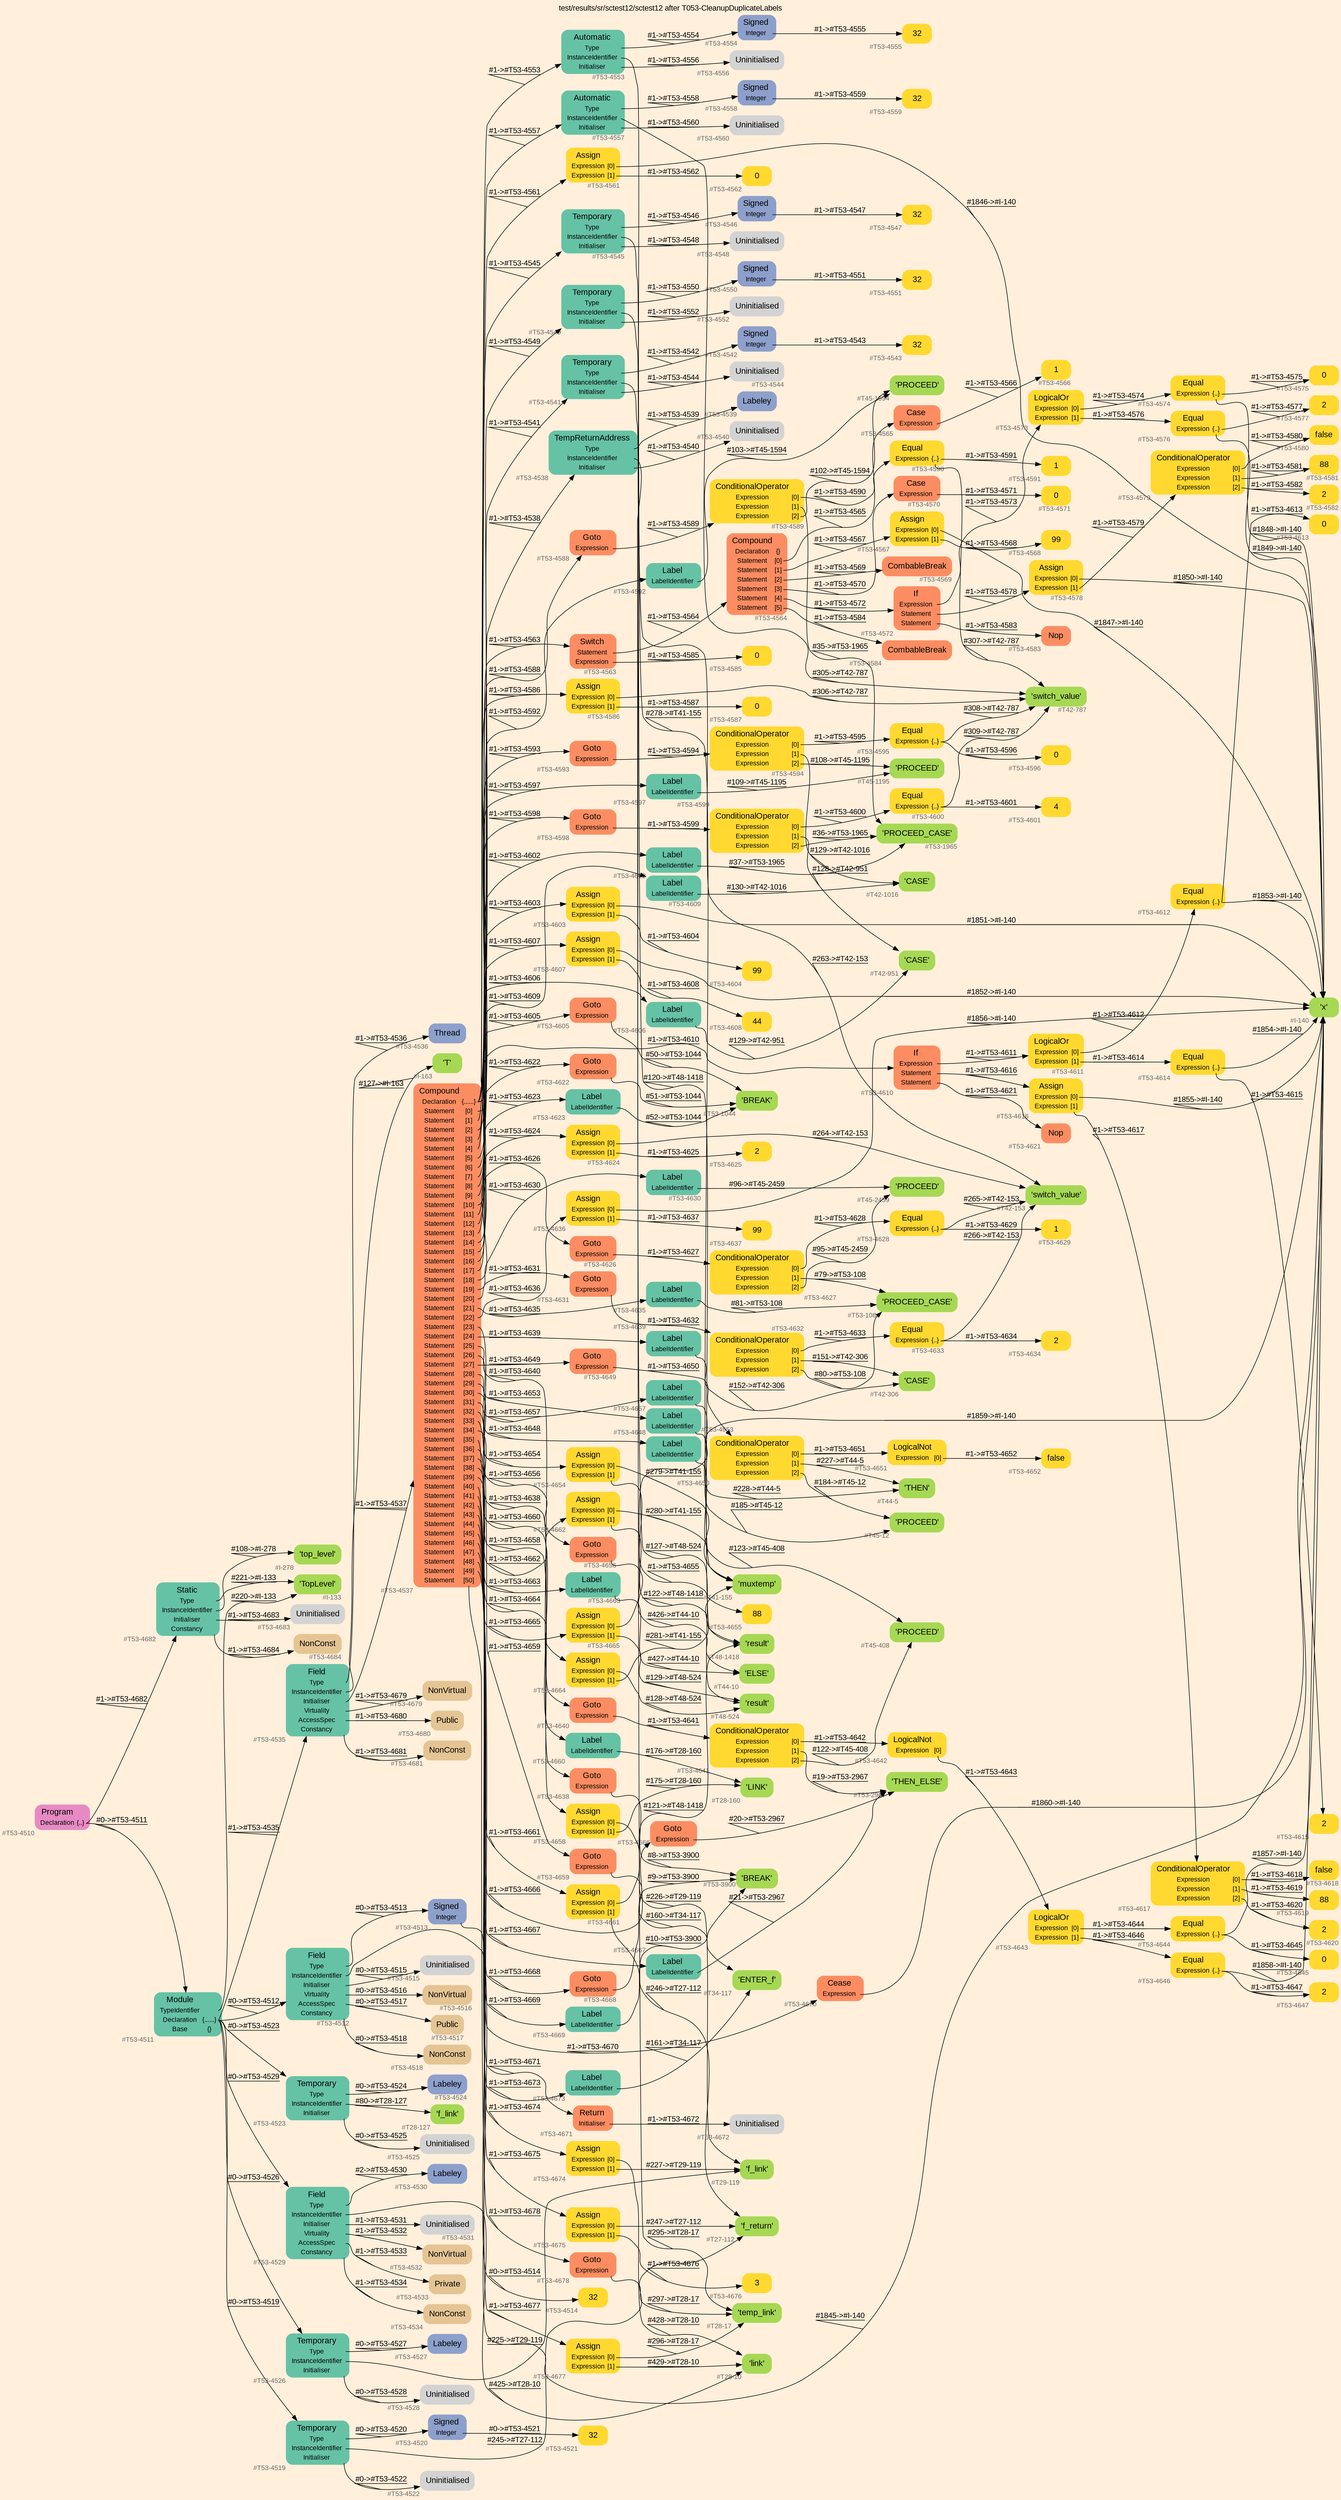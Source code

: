 digraph "test/results/sr/sctest12/sctest12 after T053-CleanupDuplicateLabels" {
label = "test/results/sr/sctest12/sctest12 after T053-CleanupDuplicateLabels"
labelloc = t
graph [
    rankdir = "LR"
    ranksep = 0.3
    bgcolor = antiquewhite1
    color = black
    fontcolor = black
    fontname = "Arial"
];
node [
    fontname = "Arial"
];
edge [
    fontname = "Arial"
];

// -------------------- node figure --------------------
// -------- block #T53-4510 ----------
"#T53-4510" [
    fillcolor = "/set28/4"
    xlabel = "#T53-4510"
    fontsize = "12"
    fontcolor = grey40
    shape = "plaintext"
    label = <<TABLE BORDER="0" CELLBORDER="0" CELLSPACING="0">
     <TR><TD><FONT COLOR="black" POINT-SIZE="15">Program</FONT></TD></TR>
     <TR><TD><FONT COLOR="black" POINT-SIZE="12">Declaration</FONT></TD><TD PORT="port0"><FONT COLOR="black" POINT-SIZE="12">{..}</FONT></TD></TR>
    </TABLE>>
    style = "rounded,filled"
];

// -------- block #T53-4511 ----------
"#T53-4511" [
    fillcolor = "/set28/1"
    xlabel = "#T53-4511"
    fontsize = "12"
    fontcolor = grey40
    shape = "plaintext"
    label = <<TABLE BORDER="0" CELLBORDER="0" CELLSPACING="0">
     <TR><TD><FONT COLOR="black" POINT-SIZE="15">Module</FONT></TD></TR>
     <TR><TD><FONT COLOR="black" POINT-SIZE="12">TypeIdentifier</FONT></TD><TD PORT="port0"></TD></TR>
     <TR><TD><FONT COLOR="black" POINT-SIZE="12">Declaration</FONT></TD><TD PORT="port1"><FONT COLOR="black" POINT-SIZE="12">{......}</FONT></TD></TR>
     <TR><TD><FONT COLOR="black" POINT-SIZE="12">Base</FONT></TD><TD PORT="port2"><FONT COLOR="black" POINT-SIZE="12">{}</FONT></TD></TR>
    </TABLE>>
    style = "rounded,filled"
];

// -------- block #I-133 ----------
"#I-133" [
    fillcolor = "/set28/5"
    xlabel = "#I-133"
    fontsize = "12"
    fontcolor = grey40
    shape = "plaintext"
    label = <<TABLE BORDER="0" CELLBORDER="0" CELLSPACING="0">
     <TR><TD><FONT COLOR="black" POINT-SIZE="15">'TopLevel'</FONT></TD></TR>
    </TABLE>>
    style = "rounded,filled"
];

// -------- block #T53-4512 ----------
"#T53-4512" [
    fillcolor = "/set28/1"
    xlabel = "#T53-4512"
    fontsize = "12"
    fontcolor = grey40
    shape = "plaintext"
    label = <<TABLE BORDER="0" CELLBORDER="0" CELLSPACING="0">
     <TR><TD><FONT COLOR="black" POINT-SIZE="15">Field</FONT></TD></TR>
     <TR><TD><FONT COLOR="black" POINT-SIZE="12">Type</FONT></TD><TD PORT="port0"></TD></TR>
     <TR><TD><FONT COLOR="black" POINT-SIZE="12">InstanceIdentifier</FONT></TD><TD PORT="port1"></TD></TR>
     <TR><TD><FONT COLOR="black" POINT-SIZE="12">Initialiser</FONT></TD><TD PORT="port2"></TD></TR>
     <TR><TD><FONT COLOR="black" POINT-SIZE="12">Virtuality</FONT></TD><TD PORT="port3"></TD></TR>
     <TR><TD><FONT COLOR="black" POINT-SIZE="12">AccessSpec</FONT></TD><TD PORT="port4"></TD></TR>
     <TR><TD><FONT COLOR="black" POINT-SIZE="12">Constancy</FONT></TD><TD PORT="port5"></TD></TR>
    </TABLE>>
    style = "rounded,filled"
];

// -------- block #T53-4513 ----------
"#T53-4513" [
    fillcolor = "/set28/3"
    xlabel = "#T53-4513"
    fontsize = "12"
    fontcolor = grey40
    shape = "plaintext"
    label = <<TABLE BORDER="0" CELLBORDER="0" CELLSPACING="0">
     <TR><TD><FONT COLOR="black" POINT-SIZE="15">Signed</FONT></TD></TR>
     <TR><TD><FONT COLOR="black" POINT-SIZE="12">Integer</FONT></TD><TD PORT="port0"></TD></TR>
    </TABLE>>
    style = "rounded,filled"
];

// -------- block #T53-4514 ----------
"#T53-4514" [
    fillcolor = "/set28/6"
    xlabel = "#T53-4514"
    fontsize = "12"
    fontcolor = grey40
    shape = "plaintext"
    label = <<TABLE BORDER="0" CELLBORDER="0" CELLSPACING="0">
     <TR><TD><FONT COLOR="black" POINT-SIZE="15">32</FONT></TD></TR>
    </TABLE>>
    style = "rounded,filled"
];

// -------- block #I-140 ----------
"#I-140" [
    fillcolor = "/set28/5"
    xlabel = "#I-140"
    fontsize = "12"
    fontcolor = grey40
    shape = "plaintext"
    label = <<TABLE BORDER="0" CELLBORDER="0" CELLSPACING="0">
     <TR><TD><FONT COLOR="black" POINT-SIZE="15">'x'</FONT></TD></TR>
    </TABLE>>
    style = "rounded,filled"
];

// -------- block #T53-4515 ----------
"#T53-4515" [
    xlabel = "#T53-4515"
    fontsize = "12"
    fontcolor = grey40
    shape = "plaintext"
    label = <<TABLE BORDER="0" CELLBORDER="0" CELLSPACING="0">
     <TR><TD><FONT COLOR="black" POINT-SIZE="15">Uninitialised</FONT></TD></TR>
    </TABLE>>
    style = "rounded,filled"
];

// -------- block #T53-4516 ----------
"#T53-4516" [
    fillcolor = "/set28/7"
    xlabel = "#T53-4516"
    fontsize = "12"
    fontcolor = grey40
    shape = "plaintext"
    label = <<TABLE BORDER="0" CELLBORDER="0" CELLSPACING="0">
     <TR><TD><FONT COLOR="black" POINT-SIZE="15">NonVirtual</FONT></TD></TR>
    </TABLE>>
    style = "rounded,filled"
];

// -------- block #T53-4517 ----------
"#T53-4517" [
    fillcolor = "/set28/7"
    xlabel = "#T53-4517"
    fontsize = "12"
    fontcolor = grey40
    shape = "plaintext"
    label = <<TABLE BORDER="0" CELLBORDER="0" CELLSPACING="0">
     <TR><TD><FONT COLOR="black" POINT-SIZE="15">Public</FONT></TD></TR>
    </TABLE>>
    style = "rounded,filled"
];

// -------- block #T53-4518 ----------
"#T53-4518" [
    fillcolor = "/set28/7"
    xlabel = "#T53-4518"
    fontsize = "12"
    fontcolor = grey40
    shape = "plaintext"
    label = <<TABLE BORDER="0" CELLBORDER="0" CELLSPACING="0">
     <TR><TD><FONT COLOR="black" POINT-SIZE="15">NonConst</FONT></TD></TR>
    </TABLE>>
    style = "rounded,filled"
];

// -------- block #T53-4519 ----------
"#T53-4519" [
    fillcolor = "/set28/1"
    xlabel = "#T53-4519"
    fontsize = "12"
    fontcolor = grey40
    shape = "plaintext"
    label = <<TABLE BORDER="0" CELLBORDER="0" CELLSPACING="0">
     <TR><TD><FONT COLOR="black" POINT-SIZE="15">Temporary</FONT></TD></TR>
     <TR><TD><FONT COLOR="black" POINT-SIZE="12">Type</FONT></TD><TD PORT="port0"></TD></TR>
     <TR><TD><FONT COLOR="black" POINT-SIZE="12">InstanceIdentifier</FONT></TD><TD PORT="port1"></TD></TR>
     <TR><TD><FONT COLOR="black" POINT-SIZE="12">Initialiser</FONT></TD><TD PORT="port2"></TD></TR>
    </TABLE>>
    style = "rounded,filled"
];

// -------- block #T53-4520 ----------
"#T53-4520" [
    fillcolor = "/set28/3"
    xlabel = "#T53-4520"
    fontsize = "12"
    fontcolor = grey40
    shape = "plaintext"
    label = <<TABLE BORDER="0" CELLBORDER="0" CELLSPACING="0">
     <TR><TD><FONT COLOR="black" POINT-SIZE="15">Signed</FONT></TD></TR>
     <TR><TD><FONT COLOR="black" POINT-SIZE="12">Integer</FONT></TD><TD PORT="port0"></TD></TR>
    </TABLE>>
    style = "rounded,filled"
];

// -------- block #T53-4521 ----------
"#T53-4521" [
    fillcolor = "/set28/6"
    xlabel = "#T53-4521"
    fontsize = "12"
    fontcolor = grey40
    shape = "plaintext"
    label = <<TABLE BORDER="0" CELLBORDER="0" CELLSPACING="0">
     <TR><TD><FONT COLOR="black" POINT-SIZE="15">32</FONT></TD></TR>
    </TABLE>>
    style = "rounded,filled"
];

// -------- block #T27-112 ----------
"#T27-112" [
    fillcolor = "/set28/5"
    xlabel = "#T27-112"
    fontsize = "12"
    fontcolor = grey40
    shape = "plaintext"
    label = <<TABLE BORDER="0" CELLBORDER="0" CELLSPACING="0">
     <TR><TD><FONT COLOR="black" POINT-SIZE="15">'f_return'</FONT></TD></TR>
    </TABLE>>
    style = "rounded,filled"
];

// -------- block #T53-4522 ----------
"#T53-4522" [
    xlabel = "#T53-4522"
    fontsize = "12"
    fontcolor = grey40
    shape = "plaintext"
    label = <<TABLE BORDER="0" CELLBORDER="0" CELLSPACING="0">
     <TR><TD><FONT COLOR="black" POINT-SIZE="15">Uninitialised</FONT></TD></TR>
    </TABLE>>
    style = "rounded,filled"
];

// -------- block #T53-4523 ----------
"#T53-4523" [
    fillcolor = "/set28/1"
    xlabel = "#T53-4523"
    fontsize = "12"
    fontcolor = grey40
    shape = "plaintext"
    label = <<TABLE BORDER="0" CELLBORDER="0" CELLSPACING="0">
     <TR><TD><FONT COLOR="black" POINT-SIZE="15">Temporary</FONT></TD></TR>
     <TR><TD><FONT COLOR="black" POINT-SIZE="12">Type</FONT></TD><TD PORT="port0"></TD></TR>
     <TR><TD><FONT COLOR="black" POINT-SIZE="12">InstanceIdentifier</FONT></TD><TD PORT="port1"></TD></TR>
     <TR><TD><FONT COLOR="black" POINT-SIZE="12">Initialiser</FONT></TD><TD PORT="port2"></TD></TR>
    </TABLE>>
    style = "rounded,filled"
];

// -------- block #T53-4524 ----------
"#T53-4524" [
    fillcolor = "/set28/3"
    xlabel = "#T53-4524"
    fontsize = "12"
    fontcolor = grey40
    shape = "plaintext"
    label = <<TABLE BORDER="0" CELLBORDER="0" CELLSPACING="0">
     <TR><TD><FONT COLOR="black" POINT-SIZE="15">Labeley</FONT></TD></TR>
    </TABLE>>
    style = "rounded,filled"
];

// -------- block #T28-127 ----------
"#T28-127" [
    fillcolor = "/set28/5"
    xlabel = "#T28-127"
    fontsize = "12"
    fontcolor = grey40
    shape = "plaintext"
    label = <<TABLE BORDER="0" CELLBORDER="0" CELLSPACING="0">
     <TR><TD><FONT COLOR="black" POINT-SIZE="15">'f_link'</FONT></TD></TR>
    </TABLE>>
    style = "rounded,filled"
];

// -------- block #T53-4525 ----------
"#T53-4525" [
    xlabel = "#T53-4525"
    fontsize = "12"
    fontcolor = grey40
    shape = "plaintext"
    label = <<TABLE BORDER="0" CELLBORDER="0" CELLSPACING="0">
     <TR><TD><FONT COLOR="black" POINT-SIZE="15">Uninitialised</FONT></TD></TR>
    </TABLE>>
    style = "rounded,filled"
];

// -------- block #T53-4526 ----------
"#T53-4526" [
    fillcolor = "/set28/1"
    xlabel = "#T53-4526"
    fontsize = "12"
    fontcolor = grey40
    shape = "plaintext"
    label = <<TABLE BORDER="0" CELLBORDER="0" CELLSPACING="0">
     <TR><TD><FONT COLOR="black" POINT-SIZE="15">Temporary</FONT></TD></TR>
     <TR><TD><FONT COLOR="black" POINT-SIZE="12">Type</FONT></TD><TD PORT="port0"></TD></TR>
     <TR><TD><FONT COLOR="black" POINT-SIZE="12">InstanceIdentifier</FONT></TD><TD PORT="port1"></TD></TR>
     <TR><TD><FONT COLOR="black" POINT-SIZE="12">Initialiser</FONT></TD><TD PORT="port2"></TD></TR>
    </TABLE>>
    style = "rounded,filled"
];

// -------- block #T53-4527 ----------
"#T53-4527" [
    fillcolor = "/set28/3"
    xlabel = "#T53-4527"
    fontsize = "12"
    fontcolor = grey40
    shape = "plaintext"
    label = <<TABLE BORDER="0" CELLBORDER="0" CELLSPACING="0">
     <TR><TD><FONT COLOR="black" POINT-SIZE="15">Labeley</FONT></TD></TR>
    </TABLE>>
    style = "rounded,filled"
];

// -------- block #T29-119 ----------
"#T29-119" [
    fillcolor = "/set28/5"
    xlabel = "#T29-119"
    fontsize = "12"
    fontcolor = grey40
    shape = "plaintext"
    label = <<TABLE BORDER="0" CELLBORDER="0" CELLSPACING="0">
     <TR><TD><FONT COLOR="black" POINT-SIZE="15">'f_link'</FONT></TD></TR>
    </TABLE>>
    style = "rounded,filled"
];

// -------- block #T53-4528 ----------
"#T53-4528" [
    xlabel = "#T53-4528"
    fontsize = "12"
    fontcolor = grey40
    shape = "plaintext"
    label = <<TABLE BORDER="0" CELLBORDER="0" CELLSPACING="0">
     <TR><TD><FONT COLOR="black" POINT-SIZE="15">Uninitialised</FONT></TD></TR>
    </TABLE>>
    style = "rounded,filled"
];

// -------- block #T53-4529 ----------
"#T53-4529" [
    fillcolor = "/set28/1"
    xlabel = "#T53-4529"
    fontsize = "12"
    fontcolor = grey40
    shape = "plaintext"
    label = <<TABLE BORDER="0" CELLBORDER="0" CELLSPACING="0">
     <TR><TD><FONT COLOR="black" POINT-SIZE="15">Field</FONT></TD></TR>
     <TR><TD><FONT COLOR="black" POINT-SIZE="12">Type</FONT></TD><TD PORT="port0"></TD></TR>
     <TR><TD><FONT COLOR="black" POINT-SIZE="12">InstanceIdentifier</FONT></TD><TD PORT="port1"></TD></TR>
     <TR><TD><FONT COLOR="black" POINT-SIZE="12">Initialiser</FONT></TD><TD PORT="port2"></TD></TR>
     <TR><TD><FONT COLOR="black" POINT-SIZE="12">Virtuality</FONT></TD><TD PORT="port3"></TD></TR>
     <TR><TD><FONT COLOR="black" POINT-SIZE="12">AccessSpec</FONT></TD><TD PORT="port4"></TD></TR>
     <TR><TD><FONT COLOR="black" POINT-SIZE="12">Constancy</FONT></TD><TD PORT="port5"></TD></TR>
    </TABLE>>
    style = "rounded,filled"
];

// -------- block #T53-4530 ----------
"#T53-4530" [
    fillcolor = "/set28/3"
    xlabel = "#T53-4530"
    fontsize = "12"
    fontcolor = grey40
    shape = "plaintext"
    label = <<TABLE BORDER="0" CELLBORDER="0" CELLSPACING="0">
     <TR><TD><FONT COLOR="black" POINT-SIZE="15">Labeley</FONT></TD></TR>
    </TABLE>>
    style = "rounded,filled"
];

// -------- block #T28-10 ----------
"#T28-10" [
    fillcolor = "/set28/5"
    xlabel = "#T28-10"
    fontsize = "12"
    fontcolor = grey40
    shape = "plaintext"
    label = <<TABLE BORDER="0" CELLBORDER="0" CELLSPACING="0">
     <TR><TD><FONT COLOR="black" POINT-SIZE="15">'link'</FONT></TD></TR>
    </TABLE>>
    style = "rounded,filled"
];

// -------- block #T53-4531 ----------
"#T53-4531" [
    xlabel = "#T53-4531"
    fontsize = "12"
    fontcolor = grey40
    shape = "plaintext"
    label = <<TABLE BORDER="0" CELLBORDER="0" CELLSPACING="0">
     <TR><TD><FONT COLOR="black" POINT-SIZE="15">Uninitialised</FONT></TD></TR>
    </TABLE>>
    style = "rounded,filled"
];

// -------- block #T53-4532 ----------
"#T53-4532" [
    fillcolor = "/set28/7"
    xlabel = "#T53-4532"
    fontsize = "12"
    fontcolor = grey40
    shape = "plaintext"
    label = <<TABLE BORDER="0" CELLBORDER="0" CELLSPACING="0">
     <TR><TD><FONT COLOR="black" POINT-SIZE="15">NonVirtual</FONT></TD></TR>
    </TABLE>>
    style = "rounded,filled"
];

// -------- block #T53-4533 ----------
"#T53-4533" [
    fillcolor = "/set28/7"
    xlabel = "#T53-4533"
    fontsize = "12"
    fontcolor = grey40
    shape = "plaintext"
    label = <<TABLE BORDER="0" CELLBORDER="0" CELLSPACING="0">
     <TR><TD><FONT COLOR="black" POINT-SIZE="15">Private</FONT></TD></TR>
    </TABLE>>
    style = "rounded,filled"
];

// -------- block #T53-4534 ----------
"#T53-4534" [
    fillcolor = "/set28/7"
    xlabel = "#T53-4534"
    fontsize = "12"
    fontcolor = grey40
    shape = "plaintext"
    label = <<TABLE BORDER="0" CELLBORDER="0" CELLSPACING="0">
     <TR><TD><FONT COLOR="black" POINT-SIZE="15">NonConst</FONT></TD></TR>
    </TABLE>>
    style = "rounded,filled"
];

// -------- block #T53-4535 ----------
"#T53-4535" [
    fillcolor = "/set28/1"
    xlabel = "#T53-4535"
    fontsize = "12"
    fontcolor = grey40
    shape = "plaintext"
    label = <<TABLE BORDER="0" CELLBORDER="0" CELLSPACING="0">
     <TR><TD><FONT COLOR="black" POINT-SIZE="15">Field</FONT></TD></TR>
     <TR><TD><FONT COLOR="black" POINT-SIZE="12">Type</FONT></TD><TD PORT="port0"></TD></TR>
     <TR><TD><FONT COLOR="black" POINT-SIZE="12">InstanceIdentifier</FONT></TD><TD PORT="port1"></TD></TR>
     <TR><TD><FONT COLOR="black" POINT-SIZE="12">Initialiser</FONT></TD><TD PORT="port2"></TD></TR>
     <TR><TD><FONT COLOR="black" POINT-SIZE="12">Virtuality</FONT></TD><TD PORT="port3"></TD></TR>
     <TR><TD><FONT COLOR="black" POINT-SIZE="12">AccessSpec</FONT></TD><TD PORT="port4"></TD></TR>
     <TR><TD><FONT COLOR="black" POINT-SIZE="12">Constancy</FONT></TD><TD PORT="port5"></TD></TR>
    </TABLE>>
    style = "rounded,filled"
];

// -------- block #T53-4536 ----------
"#T53-4536" [
    fillcolor = "/set28/3"
    xlabel = "#T53-4536"
    fontsize = "12"
    fontcolor = grey40
    shape = "plaintext"
    label = <<TABLE BORDER="0" CELLBORDER="0" CELLSPACING="0">
     <TR><TD><FONT COLOR="black" POINT-SIZE="15">Thread</FONT></TD></TR>
    </TABLE>>
    style = "rounded,filled"
];

// -------- block #I-163 ----------
"#I-163" [
    fillcolor = "/set28/5"
    xlabel = "#I-163"
    fontsize = "12"
    fontcolor = grey40
    shape = "plaintext"
    label = <<TABLE BORDER="0" CELLBORDER="0" CELLSPACING="0">
     <TR><TD><FONT COLOR="black" POINT-SIZE="15">'T'</FONT></TD></TR>
    </TABLE>>
    style = "rounded,filled"
];

// -------- block #T53-4537 ----------
"#T53-4537" [
    fillcolor = "/set28/2"
    xlabel = "#T53-4537"
    fontsize = "12"
    fontcolor = grey40
    shape = "plaintext"
    label = <<TABLE BORDER="0" CELLBORDER="0" CELLSPACING="0">
     <TR><TD><FONT COLOR="black" POINT-SIZE="15">Compound</FONT></TD></TR>
     <TR><TD><FONT COLOR="black" POINT-SIZE="12">Declaration</FONT></TD><TD PORT="port0"><FONT COLOR="black" POINT-SIZE="12">{......}</FONT></TD></TR>
     <TR><TD><FONT COLOR="black" POINT-SIZE="12">Statement</FONT></TD><TD PORT="port1"><FONT COLOR="black" POINT-SIZE="12">[0]</FONT></TD></TR>
     <TR><TD><FONT COLOR="black" POINT-SIZE="12">Statement</FONT></TD><TD PORT="port2"><FONT COLOR="black" POINT-SIZE="12">[1]</FONT></TD></TR>
     <TR><TD><FONT COLOR="black" POINT-SIZE="12">Statement</FONT></TD><TD PORT="port3"><FONT COLOR="black" POINT-SIZE="12">[2]</FONT></TD></TR>
     <TR><TD><FONT COLOR="black" POINT-SIZE="12">Statement</FONT></TD><TD PORT="port4"><FONT COLOR="black" POINT-SIZE="12">[3]</FONT></TD></TR>
     <TR><TD><FONT COLOR="black" POINT-SIZE="12">Statement</FONT></TD><TD PORT="port5"><FONT COLOR="black" POINT-SIZE="12">[4]</FONT></TD></TR>
     <TR><TD><FONT COLOR="black" POINT-SIZE="12">Statement</FONT></TD><TD PORT="port6"><FONT COLOR="black" POINT-SIZE="12">[5]</FONT></TD></TR>
     <TR><TD><FONT COLOR="black" POINT-SIZE="12">Statement</FONT></TD><TD PORT="port7"><FONT COLOR="black" POINT-SIZE="12">[6]</FONT></TD></TR>
     <TR><TD><FONT COLOR="black" POINT-SIZE="12">Statement</FONT></TD><TD PORT="port8"><FONT COLOR="black" POINT-SIZE="12">[7]</FONT></TD></TR>
     <TR><TD><FONT COLOR="black" POINT-SIZE="12">Statement</FONT></TD><TD PORT="port9"><FONT COLOR="black" POINT-SIZE="12">[8]</FONT></TD></TR>
     <TR><TD><FONT COLOR="black" POINT-SIZE="12">Statement</FONT></TD><TD PORT="port10"><FONT COLOR="black" POINT-SIZE="12">[9]</FONT></TD></TR>
     <TR><TD><FONT COLOR="black" POINT-SIZE="12">Statement</FONT></TD><TD PORT="port11"><FONT COLOR="black" POINT-SIZE="12">[10]</FONT></TD></TR>
     <TR><TD><FONT COLOR="black" POINT-SIZE="12">Statement</FONT></TD><TD PORT="port12"><FONT COLOR="black" POINT-SIZE="12">[11]</FONT></TD></TR>
     <TR><TD><FONT COLOR="black" POINT-SIZE="12">Statement</FONT></TD><TD PORT="port13"><FONT COLOR="black" POINT-SIZE="12">[12]</FONT></TD></TR>
     <TR><TD><FONT COLOR="black" POINT-SIZE="12">Statement</FONT></TD><TD PORT="port14"><FONT COLOR="black" POINT-SIZE="12">[13]</FONT></TD></TR>
     <TR><TD><FONT COLOR="black" POINT-SIZE="12">Statement</FONT></TD><TD PORT="port15"><FONT COLOR="black" POINT-SIZE="12">[14]</FONT></TD></TR>
     <TR><TD><FONT COLOR="black" POINT-SIZE="12">Statement</FONT></TD><TD PORT="port16"><FONT COLOR="black" POINT-SIZE="12">[15]</FONT></TD></TR>
     <TR><TD><FONT COLOR="black" POINT-SIZE="12">Statement</FONT></TD><TD PORT="port17"><FONT COLOR="black" POINT-SIZE="12">[16]</FONT></TD></TR>
     <TR><TD><FONT COLOR="black" POINT-SIZE="12">Statement</FONT></TD><TD PORT="port18"><FONT COLOR="black" POINT-SIZE="12">[17]</FONT></TD></TR>
     <TR><TD><FONT COLOR="black" POINT-SIZE="12">Statement</FONT></TD><TD PORT="port19"><FONT COLOR="black" POINT-SIZE="12">[18]</FONT></TD></TR>
     <TR><TD><FONT COLOR="black" POINT-SIZE="12">Statement</FONT></TD><TD PORT="port20"><FONT COLOR="black" POINT-SIZE="12">[19]</FONT></TD></TR>
     <TR><TD><FONT COLOR="black" POINT-SIZE="12">Statement</FONT></TD><TD PORT="port21"><FONT COLOR="black" POINT-SIZE="12">[20]</FONT></TD></TR>
     <TR><TD><FONT COLOR="black" POINT-SIZE="12">Statement</FONT></TD><TD PORT="port22"><FONT COLOR="black" POINT-SIZE="12">[21]</FONT></TD></TR>
     <TR><TD><FONT COLOR="black" POINT-SIZE="12">Statement</FONT></TD><TD PORT="port23"><FONT COLOR="black" POINT-SIZE="12">[22]</FONT></TD></TR>
     <TR><TD><FONT COLOR="black" POINT-SIZE="12">Statement</FONT></TD><TD PORT="port24"><FONT COLOR="black" POINT-SIZE="12">[23]</FONT></TD></TR>
     <TR><TD><FONT COLOR="black" POINT-SIZE="12">Statement</FONT></TD><TD PORT="port25"><FONT COLOR="black" POINT-SIZE="12">[24]</FONT></TD></TR>
     <TR><TD><FONT COLOR="black" POINT-SIZE="12">Statement</FONT></TD><TD PORT="port26"><FONT COLOR="black" POINT-SIZE="12">[25]</FONT></TD></TR>
     <TR><TD><FONT COLOR="black" POINT-SIZE="12">Statement</FONT></TD><TD PORT="port27"><FONT COLOR="black" POINT-SIZE="12">[26]</FONT></TD></TR>
     <TR><TD><FONT COLOR="black" POINT-SIZE="12">Statement</FONT></TD><TD PORT="port28"><FONT COLOR="black" POINT-SIZE="12">[27]</FONT></TD></TR>
     <TR><TD><FONT COLOR="black" POINT-SIZE="12">Statement</FONT></TD><TD PORT="port29"><FONT COLOR="black" POINT-SIZE="12">[28]</FONT></TD></TR>
     <TR><TD><FONT COLOR="black" POINT-SIZE="12">Statement</FONT></TD><TD PORT="port30"><FONT COLOR="black" POINT-SIZE="12">[29]</FONT></TD></TR>
     <TR><TD><FONT COLOR="black" POINT-SIZE="12">Statement</FONT></TD><TD PORT="port31"><FONT COLOR="black" POINT-SIZE="12">[30]</FONT></TD></TR>
     <TR><TD><FONT COLOR="black" POINT-SIZE="12">Statement</FONT></TD><TD PORT="port32"><FONT COLOR="black" POINT-SIZE="12">[31]</FONT></TD></TR>
     <TR><TD><FONT COLOR="black" POINT-SIZE="12">Statement</FONT></TD><TD PORT="port33"><FONT COLOR="black" POINT-SIZE="12">[32]</FONT></TD></TR>
     <TR><TD><FONT COLOR="black" POINT-SIZE="12">Statement</FONT></TD><TD PORT="port34"><FONT COLOR="black" POINT-SIZE="12">[33]</FONT></TD></TR>
     <TR><TD><FONT COLOR="black" POINT-SIZE="12">Statement</FONT></TD><TD PORT="port35"><FONT COLOR="black" POINT-SIZE="12">[34]</FONT></TD></TR>
     <TR><TD><FONT COLOR="black" POINT-SIZE="12">Statement</FONT></TD><TD PORT="port36"><FONT COLOR="black" POINT-SIZE="12">[35]</FONT></TD></TR>
     <TR><TD><FONT COLOR="black" POINT-SIZE="12">Statement</FONT></TD><TD PORT="port37"><FONT COLOR="black" POINT-SIZE="12">[36]</FONT></TD></TR>
     <TR><TD><FONT COLOR="black" POINT-SIZE="12">Statement</FONT></TD><TD PORT="port38"><FONT COLOR="black" POINT-SIZE="12">[37]</FONT></TD></TR>
     <TR><TD><FONT COLOR="black" POINT-SIZE="12">Statement</FONT></TD><TD PORT="port39"><FONT COLOR="black" POINT-SIZE="12">[38]</FONT></TD></TR>
     <TR><TD><FONT COLOR="black" POINT-SIZE="12">Statement</FONT></TD><TD PORT="port40"><FONT COLOR="black" POINT-SIZE="12">[39]</FONT></TD></TR>
     <TR><TD><FONT COLOR="black" POINT-SIZE="12">Statement</FONT></TD><TD PORT="port41"><FONT COLOR="black" POINT-SIZE="12">[40]</FONT></TD></TR>
     <TR><TD><FONT COLOR="black" POINT-SIZE="12">Statement</FONT></TD><TD PORT="port42"><FONT COLOR="black" POINT-SIZE="12">[41]</FONT></TD></TR>
     <TR><TD><FONT COLOR="black" POINT-SIZE="12">Statement</FONT></TD><TD PORT="port43"><FONT COLOR="black" POINT-SIZE="12">[42]</FONT></TD></TR>
     <TR><TD><FONT COLOR="black" POINT-SIZE="12">Statement</FONT></TD><TD PORT="port44"><FONT COLOR="black" POINT-SIZE="12">[43]</FONT></TD></TR>
     <TR><TD><FONT COLOR="black" POINT-SIZE="12">Statement</FONT></TD><TD PORT="port45"><FONT COLOR="black" POINT-SIZE="12">[44]</FONT></TD></TR>
     <TR><TD><FONT COLOR="black" POINT-SIZE="12">Statement</FONT></TD><TD PORT="port46"><FONT COLOR="black" POINT-SIZE="12">[45]</FONT></TD></TR>
     <TR><TD><FONT COLOR="black" POINT-SIZE="12">Statement</FONT></TD><TD PORT="port47"><FONT COLOR="black" POINT-SIZE="12">[46]</FONT></TD></TR>
     <TR><TD><FONT COLOR="black" POINT-SIZE="12">Statement</FONT></TD><TD PORT="port48"><FONT COLOR="black" POINT-SIZE="12">[47]</FONT></TD></TR>
     <TR><TD><FONT COLOR="black" POINT-SIZE="12">Statement</FONT></TD><TD PORT="port49"><FONT COLOR="black" POINT-SIZE="12">[48]</FONT></TD></TR>
     <TR><TD><FONT COLOR="black" POINT-SIZE="12">Statement</FONT></TD><TD PORT="port50"><FONT COLOR="black" POINT-SIZE="12">[49]</FONT></TD></TR>
     <TR><TD><FONT COLOR="black" POINT-SIZE="12">Statement</FONT></TD><TD PORT="port51"><FONT COLOR="black" POINT-SIZE="12">[50]</FONT></TD></TR>
    </TABLE>>
    style = "rounded,filled"
];

// -------- block #T53-4538 ----------
"#T53-4538" [
    fillcolor = "/set28/1"
    xlabel = "#T53-4538"
    fontsize = "12"
    fontcolor = grey40
    shape = "plaintext"
    label = <<TABLE BORDER="0" CELLBORDER="0" CELLSPACING="0">
     <TR><TD><FONT COLOR="black" POINT-SIZE="15">TempReturnAddress</FONT></TD></TR>
     <TR><TD><FONT COLOR="black" POINT-SIZE="12">Type</FONT></TD><TD PORT="port0"></TD></TR>
     <TR><TD><FONT COLOR="black" POINT-SIZE="12">InstanceIdentifier</FONT></TD><TD PORT="port1"></TD></TR>
     <TR><TD><FONT COLOR="black" POINT-SIZE="12">Initialiser</FONT></TD><TD PORT="port2"></TD></TR>
    </TABLE>>
    style = "rounded,filled"
];

// -------- block #T53-4539 ----------
"#T53-4539" [
    fillcolor = "/set28/3"
    xlabel = "#T53-4539"
    fontsize = "12"
    fontcolor = grey40
    shape = "plaintext"
    label = <<TABLE BORDER="0" CELLBORDER="0" CELLSPACING="0">
     <TR><TD><FONT COLOR="black" POINT-SIZE="15">Labeley</FONT></TD></TR>
    </TABLE>>
    style = "rounded,filled"
];

// -------- block #T28-17 ----------
"#T28-17" [
    fillcolor = "/set28/5"
    xlabel = "#T28-17"
    fontsize = "12"
    fontcolor = grey40
    shape = "plaintext"
    label = <<TABLE BORDER="0" CELLBORDER="0" CELLSPACING="0">
     <TR><TD><FONT COLOR="black" POINT-SIZE="15">'temp_link'</FONT></TD></TR>
    </TABLE>>
    style = "rounded,filled"
];

// -------- block #T53-4540 ----------
"#T53-4540" [
    xlabel = "#T53-4540"
    fontsize = "12"
    fontcolor = grey40
    shape = "plaintext"
    label = <<TABLE BORDER="0" CELLBORDER="0" CELLSPACING="0">
     <TR><TD><FONT COLOR="black" POINT-SIZE="15">Uninitialised</FONT></TD></TR>
    </TABLE>>
    style = "rounded,filled"
];

// -------- block #T53-4541 ----------
"#T53-4541" [
    fillcolor = "/set28/1"
    xlabel = "#T53-4541"
    fontsize = "12"
    fontcolor = grey40
    shape = "plaintext"
    label = <<TABLE BORDER="0" CELLBORDER="0" CELLSPACING="0">
     <TR><TD><FONT COLOR="black" POINT-SIZE="15">Temporary</FONT></TD></TR>
     <TR><TD><FONT COLOR="black" POINT-SIZE="12">Type</FONT></TD><TD PORT="port0"></TD></TR>
     <TR><TD><FONT COLOR="black" POINT-SIZE="12">InstanceIdentifier</FONT></TD><TD PORT="port1"></TD></TR>
     <TR><TD><FONT COLOR="black" POINT-SIZE="12">Initialiser</FONT></TD><TD PORT="port2"></TD></TR>
    </TABLE>>
    style = "rounded,filled"
];

// -------- block #T53-4542 ----------
"#T53-4542" [
    fillcolor = "/set28/3"
    xlabel = "#T53-4542"
    fontsize = "12"
    fontcolor = grey40
    shape = "plaintext"
    label = <<TABLE BORDER="0" CELLBORDER="0" CELLSPACING="0">
     <TR><TD><FONT COLOR="black" POINT-SIZE="15">Signed</FONT></TD></TR>
     <TR><TD><FONT COLOR="black" POINT-SIZE="12">Integer</FONT></TD><TD PORT="port0"></TD></TR>
    </TABLE>>
    style = "rounded,filled"
];

// -------- block #T53-4543 ----------
"#T53-4543" [
    fillcolor = "/set28/6"
    xlabel = "#T53-4543"
    fontsize = "12"
    fontcolor = grey40
    shape = "plaintext"
    label = <<TABLE BORDER="0" CELLBORDER="0" CELLSPACING="0">
     <TR><TD><FONT COLOR="black" POINT-SIZE="15">32</FONT></TD></TR>
    </TABLE>>
    style = "rounded,filled"
];

// -------- block #T48-1418 ----------
"#T48-1418" [
    fillcolor = "/set28/5"
    xlabel = "#T48-1418"
    fontsize = "12"
    fontcolor = grey40
    shape = "plaintext"
    label = <<TABLE BORDER="0" CELLBORDER="0" CELLSPACING="0">
     <TR><TD><FONT COLOR="black" POINT-SIZE="15">'result'</FONT></TD></TR>
    </TABLE>>
    style = "rounded,filled"
];

// -------- block #T53-4544 ----------
"#T53-4544" [
    xlabel = "#T53-4544"
    fontsize = "12"
    fontcolor = grey40
    shape = "plaintext"
    label = <<TABLE BORDER="0" CELLBORDER="0" CELLSPACING="0">
     <TR><TD><FONT COLOR="black" POINT-SIZE="15">Uninitialised</FONT></TD></TR>
    </TABLE>>
    style = "rounded,filled"
];

// -------- block #T53-4545 ----------
"#T53-4545" [
    fillcolor = "/set28/1"
    xlabel = "#T53-4545"
    fontsize = "12"
    fontcolor = grey40
    shape = "plaintext"
    label = <<TABLE BORDER="0" CELLBORDER="0" CELLSPACING="0">
     <TR><TD><FONT COLOR="black" POINT-SIZE="15">Temporary</FONT></TD></TR>
     <TR><TD><FONT COLOR="black" POINT-SIZE="12">Type</FONT></TD><TD PORT="port0"></TD></TR>
     <TR><TD><FONT COLOR="black" POINT-SIZE="12">InstanceIdentifier</FONT></TD><TD PORT="port1"></TD></TR>
     <TR><TD><FONT COLOR="black" POINT-SIZE="12">Initialiser</FONT></TD><TD PORT="port2"></TD></TR>
    </TABLE>>
    style = "rounded,filled"
];

// -------- block #T53-4546 ----------
"#T53-4546" [
    fillcolor = "/set28/3"
    xlabel = "#T53-4546"
    fontsize = "12"
    fontcolor = grey40
    shape = "plaintext"
    label = <<TABLE BORDER="0" CELLBORDER="0" CELLSPACING="0">
     <TR><TD><FONT COLOR="black" POINT-SIZE="15">Signed</FONT></TD></TR>
     <TR><TD><FONT COLOR="black" POINT-SIZE="12">Integer</FONT></TD><TD PORT="port0"></TD></TR>
    </TABLE>>
    style = "rounded,filled"
];

// -------- block #T53-4547 ----------
"#T53-4547" [
    fillcolor = "/set28/6"
    xlabel = "#T53-4547"
    fontsize = "12"
    fontcolor = grey40
    shape = "plaintext"
    label = <<TABLE BORDER="0" CELLBORDER="0" CELLSPACING="0">
     <TR><TD><FONT COLOR="black" POINT-SIZE="15">32</FONT></TD></TR>
    </TABLE>>
    style = "rounded,filled"
];

// -------- block #T41-155 ----------
"#T41-155" [
    fillcolor = "/set28/5"
    xlabel = "#T41-155"
    fontsize = "12"
    fontcolor = grey40
    shape = "plaintext"
    label = <<TABLE BORDER="0" CELLBORDER="0" CELLSPACING="0">
     <TR><TD><FONT COLOR="black" POINT-SIZE="15">'muxtemp'</FONT></TD></TR>
    </TABLE>>
    style = "rounded,filled"
];

// -------- block #T53-4548 ----------
"#T53-4548" [
    xlabel = "#T53-4548"
    fontsize = "12"
    fontcolor = grey40
    shape = "plaintext"
    label = <<TABLE BORDER="0" CELLBORDER="0" CELLSPACING="0">
     <TR><TD><FONT COLOR="black" POINT-SIZE="15">Uninitialised</FONT></TD></TR>
    </TABLE>>
    style = "rounded,filled"
];

// -------- block #T53-4549 ----------
"#T53-4549" [
    fillcolor = "/set28/1"
    xlabel = "#T53-4549"
    fontsize = "12"
    fontcolor = grey40
    shape = "plaintext"
    label = <<TABLE BORDER="0" CELLBORDER="0" CELLSPACING="0">
     <TR><TD><FONT COLOR="black" POINT-SIZE="15">Temporary</FONT></TD></TR>
     <TR><TD><FONT COLOR="black" POINT-SIZE="12">Type</FONT></TD><TD PORT="port0"></TD></TR>
     <TR><TD><FONT COLOR="black" POINT-SIZE="12">InstanceIdentifier</FONT></TD><TD PORT="port1"></TD></TR>
     <TR><TD><FONT COLOR="black" POINT-SIZE="12">Initialiser</FONT></TD><TD PORT="port2"></TD></TR>
    </TABLE>>
    style = "rounded,filled"
];

// -------- block #T53-4550 ----------
"#T53-4550" [
    fillcolor = "/set28/3"
    xlabel = "#T53-4550"
    fontsize = "12"
    fontcolor = grey40
    shape = "plaintext"
    label = <<TABLE BORDER="0" CELLBORDER="0" CELLSPACING="0">
     <TR><TD><FONT COLOR="black" POINT-SIZE="15">Signed</FONT></TD></TR>
     <TR><TD><FONT COLOR="black" POINT-SIZE="12">Integer</FONT></TD><TD PORT="port0"></TD></TR>
    </TABLE>>
    style = "rounded,filled"
];

// -------- block #T53-4551 ----------
"#T53-4551" [
    fillcolor = "/set28/6"
    xlabel = "#T53-4551"
    fontsize = "12"
    fontcolor = grey40
    shape = "plaintext"
    label = <<TABLE BORDER="0" CELLBORDER="0" CELLSPACING="0">
     <TR><TD><FONT COLOR="black" POINT-SIZE="15">32</FONT></TD></TR>
    </TABLE>>
    style = "rounded,filled"
];

// -------- block #T48-524 ----------
"#T48-524" [
    fillcolor = "/set28/5"
    xlabel = "#T48-524"
    fontsize = "12"
    fontcolor = grey40
    shape = "plaintext"
    label = <<TABLE BORDER="0" CELLBORDER="0" CELLSPACING="0">
     <TR><TD><FONT COLOR="black" POINT-SIZE="15">'result'</FONT></TD></TR>
    </TABLE>>
    style = "rounded,filled"
];

// -------- block #T53-4552 ----------
"#T53-4552" [
    xlabel = "#T53-4552"
    fontsize = "12"
    fontcolor = grey40
    shape = "plaintext"
    label = <<TABLE BORDER="0" CELLBORDER="0" CELLSPACING="0">
     <TR><TD><FONT COLOR="black" POINT-SIZE="15">Uninitialised</FONT></TD></TR>
    </TABLE>>
    style = "rounded,filled"
];

// -------- block #T53-4553 ----------
"#T53-4553" [
    fillcolor = "/set28/1"
    xlabel = "#T53-4553"
    fontsize = "12"
    fontcolor = grey40
    shape = "plaintext"
    label = <<TABLE BORDER="0" CELLBORDER="0" CELLSPACING="0">
     <TR><TD><FONT COLOR="black" POINT-SIZE="15">Automatic</FONT></TD></TR>
     <TR><TD><FONT COLOR="black" POINT-SIZE="12">Type</FONT></TD><TD PORT="port0"></TD></TR>
     <TR><TD><FONT COLOR="black" POINT-SIZE="12">InstanceIdentifier</FONT></TD><TD PORT="port1"></TD></TR>
     <TR><TD><FONT COLOR="black" POINT-SIZE="12">Initialiser</FONT></TD><TD PORT="port2"></TD></TR>
    </TABLE>>
    style = "rounded,filled"
];

// -------- block #T53-4554 ----------
"#T53-4554" [
    fillcolor = "/set28/3"
    xlabel = "#T53-4554"
    fontsize = "12"
    fontcolor = grey40
    shape = "plaintext"
    label = <<TABLE BORDER="0" CELLBORDER="0" CELLSPACING="0">
     <TR><TD><FONT COLOR="black" POINT-SIZE="15">Signed</FONT></TD></TR>
     <TR><TD><FONT COLOR="black" POINT-SIZE="12">Integer</FONT></TD><TD PORT="port0"></TD></TR>
    </TABLE>>
    style = "rounded,filled"
];

// -------- block #T53-4555 ----------
"#T53-4555" [
    fillcolor = "/set28/6"
    xlabel = "#T53-4555"
    fontsize = "12"
    fontcolor = grey40
    shape = "plaintext"
    label = <<TABLE BORDER="0" CELLBORDER="0" CELLSPACING="0">
     <TR><TD><FONT COLOR="black" POINT-SIZE="15">32</FONT></TD></TR>
    </TABLE>>
    style = "rounded,filled"
];

// -------- block #T42-153 ----------
"#T42-153" [
    fillcolor = "/set28/5"
    xlabel = "#T42-153"
    fontsize = "12"
    fontcolor = grey40
    shape = "plaintext"
    label = <<TABLE BORDER="0" CELLBORDER="0" CELLSPACING="0">
     <TR><TD><FONT COLOR="black" POINT-SIZE="15">'switch_value'</FONT></TD></TR>
    </TABLE>>
    style = "rounded,filled"
];

// -------- block #T53-4556 ----------
"#T53-4556" [
    xlabel = "#T53-4556"
    fontsize = "12"
    fontcolor = grey40
    shape = "plaintext"
    label = <<TABLE BORDER="0" CELLBORDER="0" CELLSPACING="0">
     <TR><TD><FONT COLOR="black" POINT-SIZE="15">Uninitialised</FONT></TD></TR>
    </TABLE>>
    style = "rounded,filled"
];

// -------- block #T53-4557 ----------
"#T53-4557" [
    fillcolor = "/set28/1"
    xlabel = "#T53-4557"
    fontsize = "12"
    fontcolor = grey40
    shape = "plaintext"
    label = <<TABLE BORDER="0" CELLBORDER="0" CELLSPACING="0">
     <TR><TD><FONT COLOR="black" POINT-SIZE="15">Automatic</FONT></TD></TR>
     <TR><TD><FONT COLOR="black" POINT-SIZE="12">Type</FONT></TD><TD PORT="port0"></TD></TR>
     <TR><TD><FONT COLOR="black" POINT-SIZE="12">InstanceIdentifier</FONT></TD><TD PORT="port1"></TD></TR>
     <TR><TD><FONT COLOR="black" POINT-SIZE="12">Initialiser</FONT></TD><TD PORT="port2"></TD></TR>
    </TABLE>>
    style = "rounded,filled"
];

// -------- block #T53-4558 ----------
"#T53-4558" [
    fillcolor = "/set28/3"
    xlabel = "#T53-4558"
    fontsize = "12"
    fontcolor = grey40
    shape = "plaintext"
    label = <<TABLE BORDER="0" CELLBORDER="0" CELLSPACING="0">
     <TR><TD><FONT COLOR="black" POINT-SIZE="15">Signed</FONT></TD></TR>
     <TR><TD><FONT COLOR="black" POINT-SIZE="12">Integer</FONT></TD><TD PORT="port0"></TD></TR>
    </TABLE>>
    style = "rounded,filled"
];

// -------- block #T53-4559 ----------
"#T53-4559" [
    fillcolor = "/set28/6"
    xlabel = "#T53-4559"
    fontsize = "12"
    fontcolor = grey40
    shape = "plaintext"
    label = <<TABLE BORDER="0" CELLBORDER="0" CELLSPACING="0">
     <TR><TD><FONT COLOR="black" POINT-SIZE="15">32</FONT></TD></TR>
    </TABLE>>
    style = "rounded,filled"
];

// -------- block #T42-787 ----------
"#T42-787" [
    fillcolor = "/set28/5"
    xlabel = "#T42-787"
    fontsize = "12"
    fontcolor = grey40
    shape = "plaintext"
    label = <<TABLE BORDER="0" CELLBORDER="0" CELLSPACING="0">
     <TR><TD><FONT COLOR="black" POINT-SIZE="15">'switch_value'</FONT></TD></TR>
    </TABLE>>
    style = "rounded,filled"
];

// -------- block #T53-4560 ----------
"#T53-4560" [
    xlabel = "#T53-4560"
    fontsize = "12"
    fontcolor = grey40
    shape = "plaintext"
    label = <<TABLE BORDER="0" CELLBORDER="0" CELLSPACING="0">
     <TR><TD><FONT COLOR="black" POINT-SIZE="15">Uninitialised</FONT></TD></TR>
    </TABLE>>
    style = "rounded,filled"
];

// -------- block #T53-4561 ----------
"#T53-4561" [
    fillcolor = "/set28/6"
    xlabel = "#T53-4561"
    fontsize = "12"
    fontcolor = grey40
    shape = "plaintext"
    label = <<TABLE BORDER="0" CELLBORDER="0" CELLSPACING="0">
     <TR><TD><FONT COLOR="black" POINT-SIZE="15">Assign</FONT></TD></TR>
     <TR><TD><FONT COLOR="black" POINT-SIZE="12">Expression</FONT></TD><TD PORT="port0"><FONT COLOR="black" POINT-SIZE="12">[0]</FONT></TD></TR>
     <TR><TD><FONT COLOR="black" POINT-SIZE="12">Expression</FONT></TD><TD PORT="port1"><FONT COLOR="black" POINT-SIZE="12">[1]</FONT></TD></TR>
    </TABLE>>
    style = "rounded,filled"
];

// -------- block #T53-4562 ----------
"#T53-4562" [
    fillcolor = "/set28/6"
    xlabel = "#T53-4562"
    fontsize = "12"
    fontcolor = grey40
    shape = "plaintext"
    label = <<TABLE BORDER="0" CELLBORDER="0" CELLSPACING="0">
     <TR><TD><FONT COLOR="black" POINT-SIZE="15">0</FONT></TD></TR>
    </TABLE>>
    style = "rounded,filled"
];

// -------- block #T53-4563 ----------
"#T53-4563" [
    fillcolor = "/set28/2"
    xlabel = "#T53-4563"
    fontsize = "12"
    fontcolor = grey40
    shape = "plaintext"
    label = <<TABLE BORDER="0" CELLBORDER="0" CELLSPACING="0">
     <TR><TD><FONT COLOR="black" POINT-SIZE="15">Switch</FONT></TD></TR>
     <TR><TD><FONT COLOR="black" POINT-SIZE="12">Statement</FONT></TD><TD PORT="port0"></TD></TR>
     <TR><TD><FONT COLOR="black" POINT-SIZE="12">Expression</FONT></TD><TD PORT="port1"></TD></TR>
    </TABLE>>
    style = "rounded,filled"
];

// -------- block #T53-4564 ----------
"#T53-4564" [
    fillcolor = "/set28/2"
    xlabel = "#T53-4564"
    fontsize = "12"
    fontcolor = grey40
    shape = "plaintext"
    label = <<TABLE BORDER="0" CELLBORDER="0" CELLSPACING="0">
     <TR><TD><FONT COLOR="black" POINT-SIZE="15">Compound</FONT></TD></TR>
     <TR><TD><FONT COLOR="black" POINT-SIZE="12">Declaration</FONT></TD><TD PORT="port0"><FONT COLOR="black" POINT-SIZE="12">{}</FONT></TD></TR>
     <TR><TD><FONT COLOR="black" POINT-SIZE="12">Statement</FONT></TD><TD PORT="port1"><FONT COLOR="black" POINT-SIZE="12">[0]</FONT></TD></TR>
     <TR><TD><FONT COLOR="black" POINT-SIZE="12">Statement</FONT></TD><TD PORT="port2"><FONT COLOR="black" POINT-SIZE="12">[1]</FONT></TD></TR>
     <TR><TD><FONT COLOR="black" POINT-SIZE="12">Statement</FONT></TD><TD PORT="port3"><FONT COLOR="black" POINT-SIZE="12">[2]</FONT></TD></TR>
     <TR><TD><FONT COLOR="black" POINT-SIZE="12">Statement</FONT></TD><TD PORT="port4"><FONT COLOR="black" POINT-SIZE="12">[3]</FONT></TD></TR>
     <TR><TD><FONT COLOR="black" POINT-SIZE="12">Statement</FONT></TD><TD PORT="port5"><FONT COLOR="black" POINT-SIZE="12">[4]</FONT></TD></TR>
     <TR><TD><FONT COLOR="black" POINT-SIZE="12">Statement</FONT></TD><TD PORT="port6"><FONT COLOR="black" POINT-SIZE="12">[5]</FONT></TD></TR>
    </TABLE>>
    style = "rounded,filled"
];

// -------- block #T53-4565 ----------
"#T53-4565" [
    fillcolor = "/set28/2"
    xlabel = "#T53-4565"
    fontsize = "12"
    fontcolor = grey40
    shape = "plaintext"
    label = <<TABLE BORDER="0" CELLBORDER="0" CELLSPACING="0">
     <TR><TD><FONT COLOR="black" POINT-SIZE="15">Case</FONT></TD></TR>
     <TR><TD><FONT COLOR="black" POINT-SIZE="12">Expression</FONT></TD><TD PORT="port0"></TD></TR>
    </TABLE>>
    style = "rounded,filled"
];

// -------- block #T53-4566 ----------
"#T53-4566" [
    fillcolor = "/set28/6"
    xlabel = "#T53-4566"
    fontsize = "12"
    fontcolor = grey40
    shape = "plaintext"
    label = <<TABLE BORDER="0" CELLBORDER="0" CELLSPACING="0">
     <TR><TD><FONT COLOR="black" POINT-SIZE="15">1</FONT></TD></TR>
    </TABLE>>
    style = "rounded,filled"
];

// -------- block #T53-4567 ----------
"#T53-4567" [
    fillcolor = "/set28/6"
    xlabel = "#T53-4567"
    fontsize = "12"
    fontcolor = grey40
    shape = "plaintext"
    label = <<TABLE BORDER="0" CELLBORDER="0" CELLSPACING="0">
     <TR><TD><FONT COLOR="black" POINT-SIZE="15">Assign</FONT></TD></TR>
     <TR><TD><FONT COLOR="black" POINT-SIZE="12">Expression</FONT></TD><TD PORT="port0"><FONT COLOR="black" POINT-SIZE="12">[0]</FONT></TD></TR>
     <TR><TD><FONT COLOR="black" POINT-SIZE="12">Expression</FONT></TD><TD PORT="port1"><FONT COLOR="black" POINT-SIZE="12">[1]</FONT></TD></TR>
    </TABLE>>
    style = "rounded,filled"
];

// -------- block #T53-4568 ----------
"#T53-4568" [
    fillcolor = "/set28/6"
    xlabel = "#T53-4568"
    fontsize = "12"
    fontcolor = grey40
    shape = "plaintext"
    label = <<TABLE BORDER="0" CELLBORDER="0" CELLSPACING="0">
     <TR><TD><FONT COLOR="black" POINT-SIZE="15">99</FONT></TD></TR>
    </TABLE>>
    style = "rounded,filled"
];

// -------- block #T53-4569 ----------
"#T53-4569" [
    fillcolor = "/set28/2"
    xlabel = "#T53-4569"
    fontsize = "12"
    fontcolor = grey40
    shape = "plaintext"
    label = <<TABLE BORDER="0" CELLBORDER="0" CELLSPACING="0">
     <TR><TD><FONT COLOR="black" POINT-SIZE="15">CombableBreak</FONT></TD></TR>
    </TABLE>>
    style = "rounded,filled"
];

// -------- block #T53-4570 ----------
"#T53-4570" [
    fillcolor = "/set28/2"
    xlabel = "#T53-4570"
    fontsize = "12"
    fontcolor = grey40
    shape = "plaintext"
    label = <<TABLE BORDER="0" CELLBORDER="0" CELLSPACING="0">
     <TR><TD><FONT COLOR="black" POINT-SIZE="15">Case</FONT></TD></TR>
     <TR><TD><FONT COLOR="black" POINT-SIZE="12">Expression</FONT></TD><TD PORT="port0"></TD></TR>
    </TABLE>>
    style = "rounded,filled"
];

// -------- block #T53-4571 ----------
"#T53-4571" [
    fillcolor = "/set28/6"
    xlabel = "#T53-4571"
    fontsize = "12"
    fontcolor = grey40
    shape = "plaintext"
    label = <<TABLE BORDER="0" CELLBORDER="0" CELLSPACING="0">
     <TR><TD><FONT COLOR="black" POINT-SIZE="15">0</FONT></TD></TR>
    </TABLE>>
    style = "rounded,filled"
];

// -------- block #T53-4572 ----------
"#T53-4572" [
    fillcolor = "/set28/2"
    xlabel = "#T53-4572"
    fontsize = "12"
    fontcolor = grey40
    shape = "plaintext"
    label = <<TABLE BORDER="0" CELLBORDER="0" CELLSPACING="0">
     <TR><TD><FONT COLOR="black" POINT-SIZE="15">If</FONT></TD></TR>
     <TR><TD><FONT COLOR="black" POINT-SIZE="12">Expression</FONT></TD><TD PORT="port0"></TD></TR>
     <TR><TD><FONT COLOR="black" POINT-SIZE="12">Statement</FONT></TD><TD PORT="port1"></TD></TR>
     <TR><TD><FONT COLOR="black" POINT-SIZE="12">Statement</FONT></TD><TD PORT="port2"></TD></TR>
    </TABLE>>
    style = "rounded,filled"
];

// -------- block #T53-4573 ----------
"#T53-4573" [
    fillcolor = "/set28/6"
    xlabel = "#T53-4573"
    fontsize = "12"
    fontcolor = grey40
    shape = "plaintext"
    label = <<TABLE BORDER="0" CELLBORDER="0" CELLSPACING="0">
     <TR><TD><FONT COLOR="black" POINT-SIZE="15">LogicalOr</FONT></TD></TR>
     <TR><TD><FONT COLOR="black" POINT-SIZE="12">Expression</FONT></TD><TD PORT="port0"><FONT COLOR="black" POINT-SIZE="12">[0]</FONT></TD></TR>
     <TR><TD><FONT COLOR="black" POINT-SIZE="12">Expression</FONT></TD><TD PORT="port1"><FONT COLOR="black" POINT-SIZE="12">[1]</FONT></TD></TR>
    </TABLE>>
    style = "rounded,filled"
];

// -------- block #T53-4574 ----------
"#T53-4574" [
    fillcolor = "/set28/6"
    xlabel = "#T53-4574"
    fontsize = "12"
    fontcolor = grey40
    shape = "plaintext"
    label = <<TABLE BORDER="0" CELLBORDER="0" CELLSPACING="0">
     <TR><TD><FONT COLOR="black" POINT-SIZE="15">Equal</FONT></TD></TR>
     <TR><TD><FONT COLOR="black" POINT-SIZE="12">Expression</FONT></TD><TD PORT="port0"><FONT COLOR="black" POINT-SIZE="12">{..}</FONT></TD></TR>
    </TABLE>>
    style = "rounded,filled"
];

// -------- block #T53-4575 ----------
"#T53-4575" [
    fillcolor = "/set28/6"
    xlabel = "#T53-4575"
    fontsize = "12"
    fontcolor = grey40
    shape = "plaintext"
    label = <<TABLE BORDER="0" CELLBORDER="0" CELLSPACING="0">
     <TR><TD><FONT COLOR="black" POINT-SIZE="15">0</FONT></TD></TR>
    </TABLE>>
    style = "rounded,filled"
];

// -------- block #T53-4576 ----------
"#T53-4576" [
    fillcolor = "/set28/6"
    xlabel = "#T53-4576"
    fontsize = "12"
    fontcolor = grey40
    shape = "plaintext"
    label = <<TABLE BORDER="0" CELLBORDER="0" CELLSPACING="0">
     <TR><TD><FONT COLOR="black" POINT-SIZE="15">Equal</FONT></TD></TR>
     <TR><TD><FONT COLOR="black" POINT-SIZE="12">Expression</FONT></TD><TD PORT="port0"><FONT COLOR="black" POINT-SIZE="12">{..}</FONT></TD></TR>
    </TABLE>>
    style = "rounded,filled"
];

// -------- block #T53-4577 ----------
"#T53-4577" [
    fillcolor = "/set28/6"
    xlabel = "#T53-4577"
    fontsize = "12"
    fontcolor = grey40
    shape = "plaintext"
    label = <<TABLE BORDER="0" CELLBORDER="0" CELLSPACING="0">
     <TR><TD><FONT COLOR="black" POINT-SIZE="15">2</FONT></TD></TR>
    </TABLE>>
    style = "rounded,filled"
];

// -------- block #T53-4578 ----------
"#T53-4578" [
    fillcolor = "/set28/6"
    xlabel = "#T53-4578"
    fontsize = "12"
    fontcolor = grey40
    shape = "plaintext"
    label = <<TABLE BORDER="0" CELLBORDER="0" CELLSPACING="0">
     <TR><TD><FONT COLOR="black" POINT-SIZE="15">Assign</FONT></TD></TR>
     <TR><TD><FONT COLOR="black" POINT-SIZE="12">Expression</FONT></TD><TD PORT="port0"><FONT COLOR="black" POINT-SIZE="12">[0]</FONT></TD></TR>
     <TR><TD><FONT COLOR="black" POINT-SIZE="12">Expression</FONT></TD><TD PORT="port1"><FONT COLOR="black" POINT-SIZE="12">[1]</FONT></TD></TR>
    </TABLE>>
    style = "rounded,filled"
];

// -------- block #T53-4579 ----------
"#T53-4579" [
    fillcolor = "/set28/6"
    xlabel = "#T53-4579"
    fontsize = "12"
    fontcolor = grey40
    shape = "plaintext"
    label = <<TABLE BORDER="0" CELLBORDER="0" CELLSPACING="0">
     <TR><TD><FONT COLOR="black" POINT-SIZE="15">ConditionalOperator</FONT></TD></TR>
     <TR><TD><FONT COLOR="black" POINT-SIZE="12">Expression</FONT></TD><TD PORT="port0"><FONT COLOR="black" POINT-SIZE="12">[0]</FONT></TD></TR>
     <TR><TD><FONT COLOR="black" POINT-SIZE="12">Expression</FONT></TD><TD PORT="port1"><FONT COLOR="black" POINT-SIZE="12">[1]</FONT></TD></TR>
     <TR><TD><FONT COLOR="black" POINT-SIZE="12">Expression</FONT></TD><TD PORT="port2"><FONT COLOR="black" POINT-SIZE="12">[2]</FONT></TD></TR>
    </TABLE>>
    style = "rounded,filled"
];

// -------- block #T53-4580 ----------
"#T53-4580" [
    fillcolor = "/set28/6"
    xlabel = "#T53-4580"
    fontsize = "12"
    fontcolor = grey40
    shape = "plaintext"
    label = <<TABLE BORDER="0" CELLBORDER="0" CELLSPACING="0">
     <TR><TD><FONT COLOR="black" POINT-SIZE="15">false</FONT></TD></TR>
    </TABLE>>
    style = "rounded,filled"
];

// -------- block #T53-4581 ----------
"#T53-4581" [
    fillcolor = "/set28/6"
    xlabel = "#T53-4581"
    fontsize = "12"
    fontcolor = grey40
    shape = "plaintext"
    label = <<TABLE BORDER="0" CELLBORDER="0" CELLSPACING="0">
     <TR><TD><FONT COLOR="black" POINT-SIZE="15">88</FONT></TD></TR>
    </TABLE>>
    style = "rounded,filled"
];

// -------- block #T53-4582 ----------
"#T53-4582" [
    fillcolor = "/set28/6"
    xlabel = "#T53-4582"
    fontsize = "12"
    fontcolor = grey40
    shape = "plaintext"
    label = <<TABLE BORDER="0" CELLBORDER="0" CELLSPACING="0">
     <TR><TD><FONT COLOR="black" POINT-SIZE="15">2</FONT></TD></TR>
    </TABLE>>
    style = "rounded,filled"
];

// -------- block #T53-4583 ----------
"#T53-4583" [
    fillcolor = "/set28/2"
    xlabel = "#T53-4583"
    fontsize = "12"
    fontcolor = grey40
    shape = "plaintext"
    label = <<TABLE BORDER="0" CELLBORDER="0" CELLSPACING="0">
     <TR><TD><FONT COLOR="black" POINT-SIZE="15">Nop</FONT></TD></TR>
    </TABLE>>
    style = "rounded,filled"
];

// -------- block #T53-4584 ----------
"#T53-4584" [
    fillcolor = "/set28/2"
    xlabel = "#T53-4584"
    fontsize = "12"
    fontcolor = grey40
    shape = "plaintext"
    label = <<TABLE BORDER="0" CELLBORDER="0" CELLSPACING="0">
     <TR><TD><FONT COLOR="black" POINT-SIZE="15">CombableBreak</FONT></TD></TR>
    </TABLE>>
    style = "rounded,filled"
];

// -------- block #T53-4585 ----------
"#T53-4585" [
    fillcolor = "/set28/6"
    xlabel = "#T53-4585"
    fontsize = "12"
    fontcolor = grey40
    shape = "plaintext"
    label = <<TABLE BORDER="0" CELLBORDER="0" CELLSPACING="0">
     <TR><TD><FONT COLOR="black" POINT-SIZE="15">0</FONT></TD></TR>
    </TABLE>>
    style = "rounded,filled"
];

// -------- block #T53-4586 ----------
"#T53-4586" [
    fillcolor = "/set28/6"
    xlabel = "#T53-4586"
    fontsize = "12"
    fontcolor = grey40
    shape = "plaintext"
    label = <<TABLE BORDER="0" CELLBORDER="0" CELLSPACING="0">
     <TR><TD><FONT COLOR="black" POINT-SIZE="15">Assign</FONT></TD></TR>
     <TR><TD><FONT COLOR="black" POINT-SIZE="12">Expression</FONT></TD><TD PORT="port0"><FONT COLOR="black" POINT-SIZE="12">[0]</FONT></TD></TR>
     <TR><TD><FONT COLOR="black" POINT-SIZE="12">Expression</FONT></TD><TD PORT="port1"><FONT COLOR="black" POINT-SIZE="12">[1]</FONT></TD></TR>
    </TABLE>>
    style = "rounded,filled"
];

// -------- block #T53-4587 ----------
"#T53-4587" [
    fillcolor = "/set28/6"
    xlabel = "#T53-4587"
    fontsize = "12"
    fontcolor = grey40
    shape = "plaintext"
    label = <<TABLE BORDER="0" CELLBORDER="0" CELLSPACING="0">
     <TR><TD><FONT COLOR="black" POINT-SIZE="15">0</FONT></TD></TR>
    </TABLE>>
    style = "rounded,filled"
];

// -------- block #T53-4588 ----------
"#T53-4588" [
    fillcolor = "/set28/2"
    xlabel = "#T53-4588"
    fontsize = "12"
    fontcolor = grey40
    shape = "plaintext"
    label = <<TABLE BORDER="0" CELLBORDER="0" CELLSPACING="0">
     <TR><TD><FONT COLOR="black" POINT-SIZE="15">Goto</FONT></TD></TR>
     <TR><TD><FONT COLOR="black" POINT-SIZE="12">Expression</FONT></TD><TD PORT="port0"></TD></TR>
    </TABLE>>
    style = "rounded,filled"
];

// -------- block #T53-4589 ----------
"#T53-4589" [
    fillcolor = "/set28/6"
    xlabel = "#T53-4589"
    fontsize = "12"
    fontcolor = grey40
    shape = "plaintext"
    label = <<TABLE BORDER="0" CELLBORDER="0" CELLSPACING="0">
     <TR><TD><FONT COLOR="black" POINT-SIZE="15">ConditionalOperator</FONT></TD></TR>
     <TR><TD><FONT COLOR="black" POINT-SIZE="12">Expression</FONT></TD><TD PORT="port0"><FONT COLOR="black" POINT-SIZE="12">[0]</FONT></TD></TR>
     <TR><TD><FONT COLOR="black" POINT-SIZE="12">Expression</FONT></TD><TD PORT="port1"><FONT COLOR="black" POINT-SIZE="12">[1]</FONT></TD></TR>
     <TR><TD><FONT COLOR="black" POINT-SIZE="12">Expression</FONT></TD><TD PORT="port2"><FONT COLOR="black" POINT-SIZE="12">[2]</FONT></TD></TR>
    </TABLE>>
    style = "rounded,filled"
];

// -------- block #T53-4590 ----------
"#T53-4590" [
    fillcolor = "/set28/6"
    xlabel = "#T53-4590"
    fontsize = "12"
    fontcolor = grey40
    shape = "plaintext"
    label = <<TABLE BORDER="0" CELLBORDER="0" CELLSPACING="0">
     <TR><TD><FONT COLOR="black" POINT-SIZE="15">Equal</FONT></TD></TR>
     <TR><TD><FONT COLOR="black" POINT-SIZE="12">Expression</FONT></TD><TD PORT="port0"><FONT COLOR="black" POINT-SIZE="12">{..}</FONT></TD></TR>
    </TABLE>>
    style = "rounded,filled"
];

// -------- block #T53-4591 ----------
"#T53-4591" [
    fillcolor = "/set28/6"
    xlabel = "#T53-4591"
    fontsize = "12"
    fontcolor = grey40
    shape = "plaintext"
    label = <<TABLE BORDER="0" CELLBORDER="0" CELLSPACING="0">
     <TR><TD><FONT COLOR="black" POINT-SIZE="15">1</FONT></TD></TR>
    </TABLE>>
    style = "rounded,filled"
];

// -------- block #T53-1965 ----------
"#T53-1965" [
    fillcolor = "/set28/5"
    xlabel = "#T53-1965"
    fontsize = "12"
    fontcolor = grey40
    shape = "plaintext"
    label = <<TABLE BORDER="0" CELLBORDER="0" CELLSPACING="0">
     <TR><TD><FONT COLOR="black" POINT-SIZE="15">'PROCEED_CASE'</FONT></TD></TR>
    </TABLE>>
    style = "rounded,filled"
];

// -------- block #T45-1594 ----------
"#T45-1594" [
    fillcolor = "/set28/5"
    xlabel = "#T45-1594"
    fontsize = "12"
    fontcolor = grey40
    shape = "plaintext"
    label = <<TABLE BORDER="0" CELLBORDER="0" CELLSPACING="0">
     <TR><TD><FONT COLOR="black" POINT-SIZE="15">'PROCEED'</FONT></TD></TR>
    </TABLE>>
    style = "rounded,filled"
];

// -------- block #T53-4592 ----------
"#T53-4592" [
    fillcolor = "/set28/1"
    xlabel = "#T53-4592"
    fontsize = "12"
    fontcolor = grey40
    shape = "plaintext"
    label = <<TABLE BORDER="0" CELLBORDER="0" CELLSPACING="0">
     <TR><TD><FONT COLOR="black" POINT-SIZE="15">Label</FONT></TD></TR>
     <TR><TD><FONT COLOR="black" POINT-SIZE="12">LabelIdentifier</FONT></TD><TD PORT="port0"></TD></TR>
    </TABLE>>
    style = "rounded,filled"
];

// -------- block #T53-4593 ----------
"#T53-4593" [
    fillcolor = "/set28/2"
    xlabel = "#T53-4593"
    fontsize = "12"
    fontcolor = grey40
    shape = "plaintext"
    label = <<TABLE BORDER="0" CELLBORDER="0" CELLSPACING="0">
     <TR><TD><FONT COLOR="black" POINT-SIZE="15">Goto</FONT></TD></TR>
     <TR><TD><FONT COLOR="black" POINT-SIZE="12">Expression</FONT></TD><TD PORT="port0"></TD></TR>
    </TABLE>>
    style = "rounded,filled"
];

// -------- block #T53-4594 ----------
"#T53-4594" [
    fillcolor = "/set28/6"
    xlabel = "#T53-4594"
    fontsize = "12"
    fontcolor = grey40
    shape = "plaintext"
    label = <<TABLE BORDER="0" CELLBORDER="0" CELLSPACING="0">
     <TR><TD><FONT COLOR="black" POINT-SIZE="15">ConditionalOperator</FONT></TD></TR>
     <TR><TD><FONT COLOR="black" POINT-SIZE="12">Expression</FONT></TD><TD PORT="port0"><FONT COLOR="black" POINT-SIZE="12">[0]</FONT></TD></TR>
     <TR><TD><FONT COLOR="black" POINT-SIZE="12">Expression</FONT></TD><TD PORT="port1"><FONT COLOR="black" POINT-SIZE="12">[1]</FONT></TD></TR>
     <TR><TD><FONT COLOR="black" POINT-SIZE="12">Expression</FONT></TD><TD PORT="port2"><FONT COLOR="black" POINT-SIZE="12">[2]</FONT></TD></TR>
    </TABLE>>
    style = "rounded,filled"
];

// -------- block #T53-4595 ----------
"#T53-4595" [
    fillcolor = "/set28/6"
    xlabel = "#T53-4595"
    fontsize = "12"
    fontcolor = grey40
    shape = "plaintext"
    label = <<TABLE BORDER="0" CELLBORDER="0" CELLSPACING="0">
     <TR><TD><FONT COLOR="black" POINT-SIZE="15">Equal</FONT></TD></TR>
     <TR><TD><FONT COLOR="black" POINT-SIZE="12">Expression</FONT></TD><TD PORT="port0"><FONT COLOR="black" POINT-SIZE="12">{..}</FONT></TD></TR>
    </TABLE>>
    style = "rounded,filled"
];

// -------- block #T53-4596 ----------
"#T53-4596" [
    fillcolor = "/set28/6"
    xlabel = "#T53-4596"
    fontsize = "12"
    fontcolor = grey40
    shape = "plaintext"
    label = <<TABLE BORDER="0" CELLBORDER="0" CELLSPACING="0">
     <TR><TD><FONT COLOR="black" POINT-SIZE="15">0</FONT></TD></TR>
    </TABLE>>
    style = "rounded,filled"
];

// -------- block #T42-1016 ----------
"#T42-1016" [
    fillcolor = "/set28/5"
    xlabel = "#T42-1016"
    fontsize = "12"
    fontcolor = grey40
    shape = "plaintext"
    label = <<TABLE BORDER="0" CELLBORDER="0" CELLSPACING="0">
     <TR><TD><FONT COLOR="black" POINT-SIZE="15">'CASE'</FONT></TD></TR>
    </TABLE>>
    style = "rounded,filled"
];

// -------- block #T45-1195 ----------
"#T45-1195" [
    fillcolor = "/set28/5"
    xlabel = "#T45-1195"
    fontsize = "12"
    fontcolor = grey40
    shape = "plaintext"
    label = <<TABLE BORDER="0" CELLBORDER="0" CELLSPACING="0">
     <TR><TD><FONT COLOR="black" POINT-SIZE="15">'PROCEED'</FONT></TD></TR>
    </TABLE>>
    style = "rounded,filled"
];

// -------- block #T53-4597 ----------
"#T53-4597" [
    fillcolor = "/set28/1"
    xlabel = "#T53-4597"
    fontsize = "12"
    fontcolor = grey40
    shape = "plaintext"
    label = <<TABLE BORDER="0" CELLBORDER="0" CELLSPACING="0">
     <TR><TD><FONT COLOR="black" POINT-SIZE="15">Label</FONT></TD></TR>
     <TR><TD><FONT COLOR="black" POINT-SIZE="12">LabelIdentifier</FONT></TD><TD PORT="port0"></TD></TR>
    </TABLE>>
    style = "rounded,filled"
];

// -------- block #T53-4598 ----------
"#T53-4598" [
    fillcolor = "/set28/2"
    xlabel = "#T53-4598"
    fontsize = "12"
    fontcolor = grey40
    shape = "plaintext"
    label = <<TABLE BORDER="0" CELLBORDER="0" CELLSPACING="0">
     <TR><TD><FONT COLOR="black" POINT-SIZE="15">Goto</FONT></TD></TR>
     <TR><TD><FONT COLOR="black" POINT-SIZE="12">Expression</FONT></TD><TD PORT="port0"></TD></TR>
    </TABLE>>
    style = "rounded,filled"
];

// -------- block #T53-4599 ----------
"#T53-4599" [
    fillcolor = "/set28/6"
    xlabel = "#T53-4599"
    fontsize = "12"
    fontcolor = grey40
    shape = "plaintext"
    label = <<TABLE BORDER="0" CELLBORDER="0" CELLSPACING="0">
     <TR><TD><FONT COLOR="black" POINT-SIZE="15">ConditionalOperator</FONT></TD></TR>
     <TR><TD><FONT COLOR="black" POINT-SIZE="12">Expression</FONT></TD><TD PORT="port0"><FONT COLOR="black" POINT-SIZE="12">[0]</FONT></TD></TR>
     <TR><TD><FONT COLOR="black" POINT-SIZE="12">Expression</FONT></TD><TD PORT="port1"><FONT COLOR="black" POINT-SIZE="12">[1]</FONT></TD></TR>
     <TR><TD><FONT COLOR="black" POINT-SIZE="12">Expression</FONT></TD><TD PORT="port2"><FONT COLOR="black" POINT-SIZE="12">[2]</FONT></TD></TR>
    </TABLE>>
    style = "rounded,filled"
];

// -------- block #T53-4600 ----------
"#T53-4600" [
    fillcolor = "/set28/6"
    xlabel = "#T53-4600"
    fontsize = "12"
    fontcolor = grey40
    shape = "plaintext"
    label = <<TABLE BORDER="0" CELLBORDER="0" CELLSPACING="0">
     <TR><TD><FONT COLOR="black" POINT-SIZE="15">Equal</FONT></TD></TR>
     <TR><TD><FONT COLOR="black" POINT-SIZE="12">Expression</FONT></TD><TD PORT="port0"><FONT COLOR="black" POINT-SIZE="12">{..}</FONT></TD></TR>
    </TABLE>>
    style = "rounded,filled"
];

// -------- block #T53-4601 ----------
"#T53-4601" [
    fillcolor = "/set28/6"
    xlabel = "#T53-4601"
    fontsize = "12"
    fontcolor = grey40
    shape = "plaintext"
    label = <<TABLE BORDER="0" CELLBORDER="0" CELLSPACING="0">
     <TR><TD><FONT COLOR="black" POINT-SIZE="15">4</FONT></TD></TR>
    </TABLE>>
    style = "rounded,filled"
];

// -------- block #T42-951 ----------
"#T42-951" [
    fillcolor = "/set28/5"
    xlabel = "#T42-951"
    fontsize = "12"
    fontcolor = grey40
    shape = "plaintext"
    label = <<TABLE BORDER="0" CELLBORDER="0" CELLSPACING="0">
     <TR><TD><FONT COLOR="black" POINT-SIZE="15">'CASE'</FONT></TD></TR>
    </TABLE>>
    style = "rounded,filled"
];

// -------- block #T53-4602 ----------
"#T53-4602" [
    fillcolor = "/set28/1"
    xlabel = "#T53-4602"
    fontsize = "12"
    fontcolor = grey40
    shape = "plaintext"
    label = <<TABLE BORDER="0" CELLBORDER="0" CELLSPACING="0">
     <TR><TD><FONT COLOR="black" POINT-SIZE="15">Label</FONT></TD></TR>
     <TR><TD><FONT COLOR="black" POINT-SIZE="12">LabelIdentifier</FONT></TD><TD PORT="port0"></TD></TR>
    </TABLE>>
    style = "rounded,filled"
];

// -------- block #T53-4603 ----------
"#T53-4603" [
    fillcolor = "/set28/6"
    xlabel = "#T53-4603"
    fontsize = "12"
    fontcolor = grey40
    shape = "plaintext"
    label = <<TABLE BORDER="0" CELLBORDER="0" CELLSPACING="0">
     <TR><TD><FONT COLOR="black" POINT-SIZE="15">Assign</FONT></TD></TR>
     <TR><TD><FONT COLOR="black" POINT-SIZE="12">Expression</FONT></TD><TD PORT="port0"><FONT COLOR="black" POINT-SIZE="12">[0]</FONT></TD></TR>
     <TR><TD><FONT COLOR="black" POINT-SIZE="12">Expression</FONT></TD><TD PORT="port1"><FONT COLOR="black" POINT-SIZE="12">[1]</FONT></TD></TR>
    </TABLE>>
    style = "rounded,filled"
];

// -------- block #T53-4604 ----------
"#T53-4604" [
    fillcolor = "/set28/6"
    xlabel = "#T53-4604"
    fontsize = "12"
    fontcolor = grey40
    shape = "plaintext"
    label = <<TABLE BORDER="0" CELLBORDER="0" CELLSPACING="0">
     <TR><TD><FONT COLOR="black" POINT-SIZE="15">99</FONT></TD></TR>
    </TABLE>>
    style = "rounded,filled"
];

// -------- block #T53-4605 ----------
"#T53-4605" [
    fillcolor = "/set28/2"
    xlabel = "#T53-4605"
    fontsize = "12"
    fontcolor = grey40
    shape = "plaintext"
    label = <<TABLE BORDER="0" CELLBORDER="0" CELLSPACING="0">
     <TR><TD><FONT COLOR="black" POINT-SIZE="15">Goto</FONT></TD></TR>
     <TR><TD><FONT COLOR="black" POINT-SIZE="12">Expression</FONT></TD><TD PORT="port0"></TD></TR>
    </TABLE>>
    style = "rounded,filled"
];

// -------- block #T53-1044 ----------
"#T53-1044" [
    fillcolor = "/set28/5"
    xlabel = "#T53-1044"
    fontsize = "12"
    fontcolor = grey40
    shape = "plaintext"
    label = <<TABLE BORDER="0" CELLBORDER="0" CELLSPACING="0">
     <TR><TD><FONT COLOR="black" POINT-SIZE="15">'BREAK'</FONT></TD></TR>
    </TABLE>>
    style = "rounded,filled"
];

// -------- block #T53-4606 ----------
"#T53-4606" [
    fillcolor = "/set28/1"
    xlabel = "#T53-4606"
    fontsize = "12"
    fontcolor = grey40
    shape = "plaintext"
    label = <<TABLE BORDER="0" CELLBORDER="0" CELLSPACING="0">
     <TR><TD><FONT COLOR="black" POINT-SIZE="15">Label</FONT></TD></TR>
     <TR><TD><FONT COLOR="black" POINT-SIZE="12">LabelIdentifier</FONT></TD><TD PORT="port0"></TD></TR>
    </TABLE>>
    style = "rounded,filled"
];

// -------- block #T53-4607 ----------
"#T53-4607" [
    fillcolor = "/set28/6"
    xlabel = "#T53-4607"
    fontsize = "12"
    fontcolor = grey40
    shape = "plaintext"
    label = <<TABLE BORDER="0" CELLBORDER="0" CELLSPACING="0">
     <TR><TD><FONT COLOR="black" POINT-SIZE="15">Assign</FONT></TD></TR>
     <TR><TD><FONT COLOR="black" POINT-SIZE="12">Expression</FONT></TD><TD PORT="port0"><FONT COLOR="black" POINT-SIZE="12">[0]</FONT></TD></TR>
     <TR><TD><FONT COLOR="black" POINT-SIZE="12">Expression</FONT></TD><TD PORT="port1"><FONT COLOR="black" POINT-SIZE="12">[1]</FONT></TD></TR>
    </TABLE>>
    style = "rounded,filled"
];

// -------- block #T53-4608 ----------
"#T53-4608" [
    fillcolor = "/set28/6"
    xlabel = "#T53-4608"
    fontsize = "12"
    fontcolor = grey40
    shape = "plaintext"
    label = <<TABLE BORDER="0" CELLBORDER="0" CELLSPACING="0">
     <TR><TD><FONT COLOR="black" POINT-SIZE="15">44</FONT></TD></TR>
    </TABLE>>
    style = "rounded,filled"
];

// -------- block #T53-4609 ----------
"#T53-4609" [
    fillcolor = "/set28/1"
    xlabel = "#T53-4609"
    fontsize = "12"
    fontcolor = grey40
    shape = "plaintext"
    label = <<TABLE BORDER="0" CELLBORDER="0" CELLSPACING="0">
     <TR><TD><FONT COLOR="black" POINT-SIZE="15">Label</FONT></TD></TR>
     <TR><TD><FONT COLOR="black" POINT-SIZE="12">LabelIdentifier</FONT></TD><TD PORT="port0"></TD></TR>
    </TABLE>>
    style = "rounded,filled"
];

// -------- block #T53-4610 ----------
"#T53-4610" [
    fillcolor = "/set28/2"
    xlabel = "#T53-4610"
    fontsize = "12"
    fontcolor = grey40
    shape = "plaintext"
    label = <<TABLE BORDER="0" CELLBORDER="0" CELLSPACING="0">
     <TR><TD><FONT COLOR="black" POINT-SIZE="15">If</FONT></TD></TR>
     <TR><TD><FONT COLOR="black" POINT-SIZE="12">Expression</FONT></TD><TD PORT="port0"></TD></TR>
     <TR><TD><FONT COLOR="black" POINT-SIZE="12">Statement</FONT></TD><TD PORT="port1"></TD></TR>
     <TR><TD><FONT COLOR="black" POINT-SIZE="12">Statement</FONT></TD><TD PORT="port2"></TD></TR>
    </TABLE>>
    style = "rounded,filled"
];

// -------- block #T53-4611 ----------
"#T53-4611" [
    fillcolor = "/set28/6"
    xlabel = "#T53-4611"
    fontsize = "12"
    fontcolor = grey40
    shape = "plaintext"
    label = <<TABLE BORDER="0" CELLBORDER="0" CELLSPACING="0">
     <TR><TD><FONT COLOR="black" POINT-SIZE="15">LogicalOr</FONT></TD></TR>
     <TR><TD><FONT COLOR="black" POINT-SIZE="12">Expression</FONT></TD><TD PORT="port0"><FONT COLOR="black" POINT-SIZE="12">[0]</FONT></TD></TR>
     <TR><TD><FONT COLOR="black" POINT-SIZE="12">Expression</FONT></TD><TD PORT="port1"><FONT COLOR="black" POINT-SIZE="12">[1]</FONT></TD></TR>
    </TABLE>>
    style = "rounded,filled"
];

// -------- block #T53-4612 ----------
"#T53-4612" [
    fillcolor = "/set28/6"
    xlabel = "#T53-4612"
    fontsize = "12"
    fontcolor = grey40
    shape = "plaintext"
    label = <<TABLE BORDER="0" CELLBORDER="0" CELLSPACING="0">
     <TR><TD><FONT COLOR="black" POINT-SIZE="15">Equal</FONT></TD></TR>
     <TR><TD><FONT COLOR="black" POINT-SIZE="12">Expression</FONT></TD><TD PORT="port0"><FONT COLOR="black" POINT-SIZE="12">{..}</FONT></TD></TR>
    </TABLE>>
    style = "rounded,filled"
];

// -------- block #T53-4613 ----------
"#T53-4613" [
    fillcolor = "/set28/6"
    xlabel = "#T53-4613"
    fontsize = "12"
    fontcolor = grey40
    shape = "plaintext"
    label = <<TABLE BORDER="0" CELLBORDER="0" CELLSPACING="0">
     <TR><TD><FONT COLOR="black" POINT-SIZE="15">0</FONT></TD></TR>
    </TABLE>>
    style = "rounded,filled"
];

// -------- block #T53-4614 ----------
"#T53-4614" [
    fillcolor = "/set28/6"
    xlabel = "#T53-4614"
    fontsize = "12"
    fontcolor = grey40
    shape = "plaintext"
    label = <<TABLE BORDER="0" CELLBORDER="0" CELLSPACING="0">
     <TR><TD><FONT COLOR="black" POINT-SIZE="15">Equal</FONT></TD></TR>
     <TR><TD><FONT COLOR="black" POINT-SIZE="12">Expression</FONT></TD><TD PORT="port0"><FONT COLOR="black" POINT-SIZE="12">{..}</FONT></TD></TR>
    </TABLE>>
    style = "rounded,filled"
];

// -------- block #T53-4615 ----------
"#T53-4615" [
    fillcolor = "/set28/6"
    xlabel = "#T53-4615"
    fontsize = "12"
    fontcolor = grey40
    shape = "plaintext"
    label = <<TABLE BORDER="0" CELLBORDER="0" CELLSPACING="0">
     <TR><TD><FONT COLOR="black" POINT-SIZE="15">2</FONT></TD></TR>
    </TABLE>>
    style = "rounded,filled"
];

// -------- block #T53-4616 ----------
"#T53-4616" [
    fillcolor = "/set28/6"
    xlabel = "#T53-4616"
    fontsize = "12"
    fontcolor = grey40
    shape = "plaintext"
    label = <<TABLE BORDER="0" CELLBORDER="0" CELLSPACING="0">
     <TR><TD><FONT COLOR="black" POINT-SIZE="15">Assign</FONT></TD></TR>
     <TR><TD><FONT COLOR="black" POINT-SIZE="12">Expression</FONT></TD><TD PORT="port0"><FONT COLOR="black" POINT-SIZE="12">[0]</FONT></TD></TR>
     <TR><TD><FONT COLOR="black" POINT-SIZE="12">Expression</FONT></TD><TD PORT="port1"><FONT COLOR="black" POINT-SIZE="12">[1]</FONT></TD></TR>
    </TABLE>>
    style = "rounded,filled"
];

// -------- block #T53-4617 ----------
"#T53-4617" [
    fillcolor = "/set28/6"
    xlabel = "#T53-4617"
    fontsize = "12"
    fontcolor = grey40
    shape = "plaintext"
    label = <<TABLE BORDER="0" CELLBORDER="0" CELLSPACING="0">
     <TR><TD><FONT COLOR="black" POINT-SIZE="15">ConditionalOperator</FONT></TD></TR>
     <TR><TD><FONT COLOR="black" POINT-SIZE="12">Expression</FONT></TD><TD PORT="port0"><FONT COLOR="black" POINT-SIZE="12">[0]</FONT></TD></TR>
     <TR><TD><FONT COLOR="black" POINT-SIZE="12">Expression</FONT></TD><TD PORT="port1"><FONT COLOR="black" POINT-SIZE="12">[1]</FONT></TD></TR>
     <TR><TD><FONT COLOR="black" POINT-SIZE="12">Expression</FONT></TD><TD PORT="port2"><FONT COLOR="black" POINT-SIZE="12">[2]</FONT></TD></TR>
    </TABLE>>
    style = "rounded,filled"
];

// -------- block #T53-4618 ----------
"#T53-4618" [
    fillcolor = "/set28/6"
    xlabel = "#T53-4618"
    fontsize = "12"
    fontcolor = grey40
    shape = "plaintext"
    label = <<TABLE BORDER="0" CELLBORDER="0" CELLSPACING="0">
     <TR><TD><FONT COLOR="black" POINT-SIZE="15">false</FONT></TD></TR>
    </TABLE>>
    style = "rounded,filled"
];

// -------- block #T53-4619 ----------
"#T53-4619" [
    fillcolor = "/set28/6"
    xlabel = "#T53-4619"
    fontsize = "12"
    fontcolor = grey40
    shape = "plaintext"
    label = <<TABLE BORDER="0" CELLBORDER="0" CELLSPACING="0">
     <TR><TD><FONT COLOR="black" POINT-SIZE="15">88</FONT></TD></TR>
    </TABLE>>
    style = "rounded,filled"
];

// -------- block #T53-4620 ----------
"#T53-4620" [
    fillcolor = "/set28/6"
    xlabel = "#T53-4620"
    fontsize = "12"
    fontcolor = grey40
    shape = "plaintext"
    label = <<TABLE BORDER="0" CELLBORDER="0" CELLSPACING="0">
     <TR><TD><FONT COLOR="black" POINT-SIZE="15">2</FONT></TD></TR>
    </TABLE>>
    style = "rounded,filled"
];

// -------- block #T53-4621 ----------
"#T53-4621" [
    fillcolor = "/set28/2"
    xlabel = "#T53-4621"
    fontsize = "12"
    fontcolor = grey40
    shape = "plaintext"
    label = <<TABLE BORDER="0" CELLBORDER="0" CELLSPACING="0">
     <TR><TD><FONT COLOR="black" POINT-SIZE="15">Nop</FONT></TD></TR>
    </TABLE>>
    style = "rounded,filled"
];

// -------- block #T53-4622 ----------
"#T53-4622" [
    fillcolor = "/set28/2"
    xlabel = "#T53-4622"
    fontsize = "12"
    fontcolor = grey40
    shape = "plaintext"
    label = <<TABLE BORDER="0" CELLBORDER="0" CELLSPACING="0">
     <TR><TD><FONT COLOR="black" POINT-SIZE="15">Goto</FONT></TD></TR>
     <TR><TD><FONT COLOR="black" POINT-SIZE="12">Expression</FONT></TD><TD PORT="port0"></TD></TR>
    </TABLE>>
    style = "rounded,filled"
];

// -------- block #T53-4623 ----------
"#T53-4623" [
    fillcolor = "/set28/1"
    xlabel = "#T53-4623"
    fontsize = "12"
    fontcolor = grey40
    shape = "plaintext"
    label = <<TABLE BORDER="0" CELLBORDER="0" CELLSPACING="0">
     <TR><TD><FONT COLOR="black" POINT-SIZE="15">Label</FONT></TD></TR>
     <TR><TD><FONT COLOR="black" POINT-SIZE="12">LabelIdentifier</FONT></TD><TD PORT="port0"></TD></TR>
    </TABLE>>
    style = "rounded,filled"
];

// -------- block #T53-4624 ----------
"#T53-4624" [
    fillcolor = "/set28/6"
    xlabel = "#T53-4624"
    fontsize = "12"
    fontcolor = grey40
    shape = "plaintext"
    label = <<TABLE BORDER="0" CELLBORDER="0" CELLSPACING="0">
     <TR><TD><FONT COLOR="black" POINT-SIZE="15">Assign</FONT></TD></TR>
     <TR><TD><FONT COLOR="black" POINT-SIZE="12">Expression</FONT></TD><TD PORT="port0"><FONT COLOR="black" POINT-SIZE="12">[0]</FONT></TD></TR>
     <TR><TD><FONT COLOR="black" POINT-SIZE="12">Expression</FONT></TD><TD PORT="port1"><FONT COLOR="black" POINT-SIZE="12">[1]</FONT></TD></TR>
    </TABLE>>
    style = "rounded,filled"
];

// -------- block #T53-4625 ----------
"#T53-4625" [
    fillcolor = "/set28/6"
    xlabel = "#T53-4625"
    fontsize = "12"
    fontcolor = grey40
    shape = "plaintext"
    label = <<TABLE BORDER="0" CELLBORDER="0" CELLSPACING="0">
     <TR><TD><FONT COLOR="black" POINT-SIZE="15">2</FONT></TD></TR>
    </TABLE>>
    style = "rounded,filled"
];

// -------- block #T53-4626 ----------
"#T53-4626" [
    fillcolor = "/set28/2"
    xlabel = "#T53-4626"
    fontsize = "12"
    fontcolor = grey40
    shape = "plaintext"
    label = <<TABLE BORDER="0" CELLBORDER="0" CELLSPACING="0">
     <TR><TD><FONT COLOR="black" POINT-SIZE="15">Goto</FONT></TD></TR>
     <TR><TD><FONT COLOR="black" POINT-SIZE="12">Expression</FONT></TD><TD PORT="port0"></TD></TR>
    </TABLE>>
    style = "rounded,filled"
];

// -------- block #T53-4627 ----------
"#T53-4627" [
    fillcolor = "/set28/6"
    xlabel = "#T53-4627"
    fontsize = "12"
    fontcolor = grey40
    shape = "plaintext"
    label = <<TABLE BORDER="0" CELLBORDER="0" CELLSPACING="0">
     <TR><TD><FONT COLOR="black" POINT-SIZE="15">ConditionalOperator</FONT></TD></TR>
     <TR><TD><FONT COLOR="black" POINT-SIZE="12">Expression</FONT></TD><TD PORT="port0"><FONT COLOR="black" POINT-SIZE="12">[0]</FONT></TD></TR>
     <TR><TD><FONT COLOR="black" POINT-SIZE="12">Expression</FONT></TD><TD PORT="port1"><FONT COLOR="black" POINT-SIZE="12">[1]</FONT></TD></TR>
     <TR><TD><FONT COLOR="black" POINT-SIZE="12">Expression</FONT></TD><TD PORT="port2"><FONT COLOR="black" POINT-SIZE="12">[2]</FONT></TD></TR>
    </TABLE>>
    style = "rounded,filled"
];

// -------- block #T53-4628 ----------
"#T53-4628" [
    fillcolor = "/set28/6"
    xlabel = "#T53-4628"
    fontsize = "12"
    fontcolor = grey40
    shape = "plaintext"
    label = <<TABLE BORDER="0" CELLBORDER="0" CELLSPACING="0">
     <TR><TD><FONT COLOR="black" POINT-SIZE="15">Equal</FONT></TD></TR>
     <TR><TD><FONT COLOR="black" POINT-SIZE="12">Expression</FONT></TD><TD PORT="port0"><FONT COLOR="black" POINT-SIZE="12">{..}</FONT></TD></TR>
    </TABLE>>
    style = "rounded,filled"
];

// -------- block #T53-4629 ----------
"#T53-4629" [
    fillcolor = "/set28/6"
    xlabel = "#T53-4629"
    fontsize = "12"
    fontcolor = grey40
    shape = "plaintext"
    label = <<TABLE BORDER="0" CELLBORDER="0" CELLSPACING="0">
     <TR><TD><FONT COLOR="black" POINT-SIZE="15">1</FONT></TD></TR>
    </TABLE>>
    style = "rounded,filled"
];

// -------- block #T53-108 ----------
"#T53-108" [
    fillcolor = "/set28/5"
    xlabel = "#T53-108"
    fontsize = "12"
    fontcolor = grey40
    shape = "plaintext"
    label = <<TABLE BORDER="0" CELLBORDER="0" CELLSPACING="0">
     <TR><TD><FONT COLOR="black" POINT-SIZE="15">'PROCEED_CASE'</FONT></TD></TR>
    </TABLE>>
    style = "rounded,filled"
];

// -------- block #T45-2459 ----------
"#T45-2459" [
    fillcolor = "/set28/5"
    xlabel = "#T45-2459"
    fontsize = "12"
    fontcolor = grey40
    shape = "plaintext"
    label = <<TABLE BORDER="0" CELLBORDER="0" CELLSPACING="0">
     <TR><TD><FONT COLOR="black" POINT-SIZE="15">'PROCEED'</FONT></TD></TR>
    </TABLE>>
    style = "rounded,filled"
];

// -------- block #T53-4630 ----------
"#T53-4630" [
    fillcolor = "/set28/1"
    xlabel = "#T53-4630"
    fontsize = "12"
    fontcolor = grey40
    shape = "plaintext"
    label = <<TABLE BORDER="0" CELLBORDER="0" CELLSPACING="0">
     <TR><TD><FONT COLOR="black" POINT-SIZE="15">Label</FONT></TD></TR>
     <TR><TD><FONT COLOR="black" POINT-SIZE="12">LabelIdentifier</FONT></TD><TD PORT="port0"></TD></TR>
    </TABLE>>
    style = "rounded,filled"
];

// -------- block #T53-4631 ----------
"#T53-4631" [
    fillcolor = "/set28/2"
    xlabel = "#T53-4631"
    fontsize = "12"
    fontcolor = grey40
    shape = "plaintext"
    label = <<TABLE BORDER="0" CELLBORDER="0" CELLSPACING="0">
     <TR><TD><FONT COLOR="black" POINT-SIZE="15">Goto</FONT></TD></TR>
     <TR><TD><FONT COLOR="black" POINT-SIZE="12">Expression</FONT></TD><TD PORT="port0"></TD></TR>
    </TABLE>>
    style = "rounded,filled"
];

// -------- block #T53-4632 ----------
"#T53-4632" [
    fillcolor = "/set28/6"
    xlabel = "#T53-4632"
    fontsize = "12"
    fontcolor = grey40
    shape = "plaintext"
    label = <<TABLE BORDER="0" CELLBORDER="0" CELLSPACING="0">
     <TR><TD><FONT COLOR="black" POINT-SIZE="15">ConditionalOperator</FONT></TD></TR>
     <TR><TD><FONT COLOR="black" POINT-SIZE="12">Expression</FONT></TD><TD PORT="port0"><FONT COLOR="black" POINT-SIZE="12">[0]</FONT></TD></TR>
     <TR><TD><FONT COLOR="black" POINT-SIZE="12">Expression</FONT></TD><TD PORT="port1"><FONT COLOR="black" POINT-SIZE="12">[1]</FONT></TD></TR>
     <TR><TD><FONT COLOR="black" POINT-SIZE="12">Expression</FONT></TD><TD PORT="port2"><FONT COLOR="black" POINT-SIZE="12">[2]</FONT></TD></TR>
    </TABLE>>
    style = "rounded,filled"
];

// -------- block #T53-4633 ----------
"#T53-4633" [
    fillcolor = "/set28/6"
    xlabel = "#T53-4633"
    fontsize = "12"
    fontcolor = grey40
    shape = "plaintext"
    label = <<TABLE BORDER="0" CELLBORDER="0" CELLSPACING="0">
     <TR><TD><FONT COLOR="black" POINT-SIZE="15">Equal</FONT></TD></TR>
     <TR><TD><FONT COLOR="black" POINT-SIZE="12">Expression</FONT></TD><TD PORT="port0"><FONT COLOR="black" POINT-SIZE="12">{..}</FONT></TD></TR>
    </TABLE>>
    style = "rounded,filled"
];

// -------- block #T53-4634 ----------
"#T53-4634" [
    fillcolor = "/set28/6"
    xlabel = "#T53-4634"
    fontsize = "12"
    fontcolor = grey40
    shape = "plaintext"
    label = <<TABLE BORDER="0" CELLBORDER="0" CELLSPACING="0">
     <TR><TD><FONT COLOR="black" POINT-SIZE="15">2</FONT></TD></TR>
    </TABLE>>
    style = "rounded,filled"
];

// -------- block #T42-306 ----------
"#T42-306" [
    fillcolor = "/set28/5"
    xlabel = "#T42-306"
    fontsize = "12"
    fontcolor = grey40
    shape = "plaintext"
    label = <<TABLE BORDER="0" CELLBORDER="0" CELLSPACING="0">
     <TR><TD><FONT COLOR="black" POINT-SIZE="15">'CASE'</FONT></TD></TR>
    </TABLE>>
    style = "rounded,filled"
];

// -------- block #T53-4635 ----------
"#T53-4635" [
    fillcolor = "/set28/1"
    xlabel = "#T53-4635"
    fontsize = "12"
    fontcolor = grey40
    shape = "plaintext"
    label = <<TABLE BORDER="0" CELLBORDER="0" CELLSPACING="0">
     <TR><TD><FONT COLOR="black" POINT-SIZE="15">Label</FONT></TD></TR>
     <TR><TD><FONT COLOR="black" POINT-SIZE="12">LabelIdentifier</FONT></TD><TD PORT="port0"></TD></TR>
    </TABLE>>
    style = "rounded,filled"
];

// -------- block #T53-4636 ----------
"#T53-4636" [
    fillcolor = "/set28/6"
    xlabel = "#T53-4636"
    fontsize = "12"
    fontcolor = grey40
    shape = "plaintext"
    label = <<TABLE BORDER="0" CELLBORDER="0" CELLSPACING="0">
     <TR><TD><FONT COLOR="black" POINT-SIZE="15">Assign</FONT></TD></TR>
     <TR><TD><FONT COLOR="black" POINT-SIZE="12">Expression</FONT></TD><TD PORT="port0"><FONT COLOR="black" POINT-SIZE="12">[0]</FONT></TD></TR>
     <TR><TD><FONT COLOR="black" POINT-SIZE="12">Expression</FONT></TD><TD PORT="port1"><FONT COLOR="black" POINT-SIZE="12">[1]</FONT></TD></TR>
    </TABLE>>
    style = "rounded,filled"
];

// -------- block #T53-4637 ----------
"#T53-4637" [
    fillcolor = "/set28/6"
    xlabel = "#T53-4637"
    fontsize = "12"
    fontcolor = grey40
    shape = "plaintext"
    label = <<TABLE BORDER="0" CELLBORDER="0" CELLSPACING="0">
     <TR><TD><FONT COLOR="black" POINT-SIZE="15">99</FONT></TD></TR>
    </TABLE>>
    style = "rounded,filled"
];

// -------- block #T53-4638 ----------
"#T53-4638" [
    fillcolor = "/set28/2"
    xlabel = "#T53-4638"
    fontsize = "12"
    fontcolor = grey40
    shape = "plaintext"
    label = <<TABLE BORDER="0" CELLBORDER="0" CELLSPACING="0">
     <TR><TD><FONT COLOR="black" POINT-SIZE="15">Goto</FONT></TD></TR>
     <TR><TD><FONT COLOR="black" POINT-SIZE="12">Expression</FONT></TD><TD PORT="port0"></TD></TR>
    </TABLE>>
    style = "rounded,filled"
];

// -------- block #T53-3900 ----------
"#T53-3900" [
    fillcolor = "/set28/5"
    xlabel = "#T53-3900"
    fontsize = "12"
    fontcolor = grey40
    shape = "plaintext"
    label = <<TABLE BORDER="0" CELLBORDER="0" CELLSPACING="0">
     <TR><TD><FONT COLOR="black" POINT-SIZE="15">'BREAK'</FONT></TD></TR>
    </TABLE>>
    style = "rounded,filled"
];

// -------- block #T53-4639 ----------
"#T53-4639" [
    fillcolor = "/set28/1"
    xlabel = "#T53-4639"
    fontsize = "12"
    fontcolor = grey40
    shape = "plaintext"
    label = <<TABLE BORDER="0" CELLBORDER="0" CELLSPACING="0">
     <TR><TD><FONT COLOR="black" POINT-SIZE="15">Label</FONT></TD></TR>
     <TR><TD><FONT COLOR="black" POINT-SIZE="12">LabelIdentifier</FONT></TD><TD PORT="port0"></TD></TR>
    </TABLE>>
    style = "rounded,filled"
];

// -------- block #T53-4640 ----------
"#T53-4640" [
    fillcolor = "/set28/2"
    xlabel = "#T53-4640"
    fontsize = "12"
    fontcolor = grey40
    shape = "plaintext"
    label = <<TABLE BORDER="0" CELLBORDER="0" CELLSPACING="0">
     <TR><TD><FONT COLOR="black" POINT-SIZE="15">Goto</FONT></TD></TR>
     <TR><TD><FONT COLOR="black" POINT-SIZE="12">Expression</FONT></TD><TD PORT="port0"></TD></TR>
    </TABLE>>
    style = "rounded,filled"
];

// -------- block #T53-4641 ----------
"#T53-4641" [
    fillcolor = "/set28/6"
    xlabel = "#T53-4641"
    fontsize = "12"
    fontcolor = grey40
    shape = "plaintext"
    label = <<TABLE BORDER="0" CELLBORDER="0" CELLSPACING="0">
     <TR><TD><FONT COLOR="black" POINT-SIZE="15">ConditionalOperator</FONT></TD></TR>
     <TR><TD><FONT COLOR="black" POINT-SIZE="12">Expression</FONT></TD><TD PORT="port0"><FONT COLOR="black" POINT-SIZE="12">[0]</FONT></TD></TR>
     <TR><TD><FONT COLOR="black" POINT-SIZE="12">Expression</FONT></TD><TD PORT="port1"><FONT COLOR="black" POINT-SIZE="12">[1]</FONT></TD></TR>
     <TR><TD><FONT COLOR="black" POINT-SIZE="12">Expression</FONT></TD><TD PORT="port2"><FONT COLOR="black" POINT-SIZE="12">[2]</FONT></TD></TR>
    </TABLE>>
    style = "rounded,filled"
];

// -------- block #T53-4642 ----------
"#T53-4642" [
    fillcolor = "/set28/6"
    xlabel = "#T53-4642"
    fontsize = "12"
    fontcolor = grey40
    shape = "plaintext"
    label = <<TABLE BORDER="0" CELLBORDER="0" CELLSPACING="0">
     <TR><TD><FONT COLOR="black" POINT-SIZE="15">LogicalNot</FONT></TD></TR>
     <TR><TD><FONT COLOR="black" POINT-SIZE="12">Expression</FONT></TD><TD PORT="port0"><FONT COLOR="black" POINT-SIZE="12">[0]</FONT></TD></TR>
    </TABLE>>
    style = "rounded,filled"
];

// -------- block #T53-4643 ----------
"#T53-4643" [
    fillcolor = "/set28/6"
    xlabel = "#T53-4643"
    fontsize = "12"
    fontcolor = grey40
    shape = "plaintext"
    label = <<TABLE BORDER="0" CELLBORDER="0" CELLSPACING="0">
     <TR><TD><FONT COLOR="black" POINT-SIZE="15">LogicalOr</FONT></TD></TR>
     <TR><TD><FONT COLOR="black" POINT-SIZE="12">Expression</FONT></TD><TD PORT="port0"><FONT COLOR="black" POINT-SIZE="12">[0]</FONT></TD></TR>
     <TR><TD><FONT COLOR="black" POINT-SIZE="12">Expression</FONT></TD><TD PORT="port1"><FONT COLOR="black" POINT-SIZE="12">[1]</FONT></TD></TR>
    </TABLE>>
    style = "rounded,filled"
];

// -------- block #T53-4644 ----------
"#T53-4644" [
    fillcolor = "/set28/6"
    xlabel = "#T53-4644"
    fontsize = "12"
    fontcolor = grey40
    shape = "plaintext"
    label = <<TABLE BORDER="0" CELLBORDER="0" CELLSPACING="0">
     <TR><TD><FONT COLOR="black" POINT-SIZE="15">Equal</FONT></TD></TR>
     <TR><TD><FONT COLOR="black" POINT-SIZE="12">Expression</FONT></TD><TD PORT="port0"><FONT COLOR="black" POINT-SIZE="12">{..}</FONT></TD></TR>
    </TABLE>>
    style = "rounded,filled"
];

// -------- block #T53-4645 ----------
"#T53-4645" [
    fillcolor = "/set28/6"
    xlabel = "#T53-4645"
    fontsize = "12"
    fontcolor = grey40
    shape = "plaintext"
    label = <<TABLE BORDER="0" CELLBORDER="0" CELLSPACING="0">
     <TR><TD><FONT COLOR="black" POINT-SIZE="15">0</FONT></TD></TR>
    </TABLE>>
    style = "rounded,filled"
];

// -------- block #T53-4646 ----------
"#T53-4646" [
    fillcolor = "/set28/6"
    xlabel = "#T53-4646"
    fontsize = "12"
    fontcolor = grey40
    shape = "plaintext"
    label = <<TABLE BORDER="0" CELLBORDER="0" CELLSPACING="0">
     <TR><TD><FONT COLOR="black" POINT-SIZE="15">Equal</FONT></TD></TR>
     <TR><TD><FONT COLOR="black" POINT-SIZE="12">Expression</FONT></TD><TD PORT="port0"><FONT COLOR="black" POINT-SIZE="12">{..}</FONT></TD></TR>
    </TABLE>>
    style = "rounded,filled"
];

// -------- block #T53-4647 ----------
"#T53-4647" [
    fillcolor = "/set28/6"
    xlabel = "#T53-4647"
    fontsize = "12"
    fontcolor = grey40
    shape = "plaintext"
    label = <<TABLE BORDER="0" CELLBORDER="0" CELLSPACING="0">
     <TR><TD><FONT COLOR="black" POINT-SIZE="15">2</FONT></TD></TR>
    </TABLE>>
    style = "rounded,filled"
];

// -------- block #T53-2967 ----------
"#T53-2967" [
    fillcolor = "/set28/5"
    xlabel = "#T53-2967"
    fontsize = "12"
    fontcolor = grey40
    shape = "plaintext"
    label = <<TABLE BORDER="0" CELLBORDER="0" CELLSPACING="0">
     <TR><TD><FONT COLOR="black" POINT-SIZE="15">'THEN_ELSE'</FONT></TD></TR>
    </TABLE>>
    style = "rounded,filled"
];

// -------- block #T45-408 ----------
"#T45-408" [
    fillcolor = "/set28/5"
    xlabel = "#T45-408"
    fontsize = "12"
    fontcolor = grey40
    shape = "plaintext"
    label = <<TABLE BORDER="0" CELLBORDER="0" CELLSPACING="0">
     <TR><TD><FONT COLOR="black" POINT-SIZE="15">'PROCEED'</FONT></TD></TR>
    </TABLE>>
    style = "rounded,filled"
];

// -------- block #T53-4648 ----------
"#T53-4648" [
    fillcolor = "/set28/1"
    xlabel = "#T53-4648"
    fontsize = "12"
    fontcolor = grey40
    shape = "plaintext"
    label = <<TABLE BORDER="0" CELLBORDER="0" CELLSPACING="0">
     <TR><TD><FONT COLOR="black" POINT-SIZE="15">Label</FONT></TD></TR>
     <TR><TD><FONT COLOR="black" POINT-SIZE="12">LabelIdentifier</FONT></TD><TD PORT="port0"></TD></TR>
    </TABLE>>
    style = "rounded,filled"
];

// -------- block #T53-4649 ----------
"#T53-4649" [
    fillcolor = "/set28/2"
    xlabel = "#T53-4649"
    fontsize = "12"
    fontcolor = grey40
    shape = "plaintext"
    label = <<TABLE BORDER="0" CELLBORDER="0" CELLSPACING="0">
     <TR><TD><FONT COLOR="black" POINT-SIZE="15">Goto</FONT></TD></TR>
     <TR><TD><FONT COLOR="black" POINT-SIZE="12">Expression</FONT></TD><TD PORT="port0"></TD></TR>
    </TABLE>>
    style = "rounded,filled"
];

// -------- block #T53-4650 ----------
"#T53-4650" [
    fillcolor = "/set28/6"
    xlabel = "#T53-4650"
    fontsize = "12"
    fontcolor = grey40
    shape = "plaintext"
    label = <<TABLE BORDER="0" CELLBORDER="0" CELLSPACING="0">
     <TR><TD><FONT COLOR="black" POINT-SIZE="15">ConditionalOperator</FONT></TD></TR>
     <TR><TD><FONT COLOR="black" POINT-SIZE="12">Expression</FONT></TD><TD PORT="port0"><FONT COLOR="black" POINT-SIZE="12">[0]</FONT></TD></TR>
     <TR><TD><FONT COLOR="black" POINT-SIZE="12">Expression</FONT></TD><TD PORT="port1"><FONT COLOR="black" POINT-SIZE="12">[1]</FONT></TD></TR>
     <TR><TD><FONT COLOR="black" POINT-SIZE="12">Expression</FONT></TD><TD PORT="port2"><FONT COLOR="black" POINT-SIZE="12">[2]</FONT></TD></TR>
    </TABLE>>
    style = "rounded,filled"
];

// -------- block #T53-4651 ----------
"#T53-4651" [
    fillcolor = "/set28/6"
    xlabel = "#T53-4651"
    fontsize = "12"
    fontcolor = grey40
    shape = "plaintext"
    label = <<TABLE BORDER="0" CELLBORDER="0" CELLSPACING="0">
     <TR><TD><FONT COLOR="black" POINT-SIZE="15">LogicalNot</FONT></TD></TR>
     <TR><TD><FONT COLOR="black" POINT-SIZE="12">Expression</FONT></TD><TD PORT="port0"><FONT COLOR="black" POINT-SIZE="12">[0]</FONT></TD></TR>
    </TABLE>>
    style = "rounded,filled"
];

// -------- block #T53-4652 ----------
"#T53-4652" [
    fillcolor = "/set28/6"
    xlabel = "#T53-4652"
    fontsize = "12"
    fontcolor = grey40
    shape = "plaintext"
    label = <<TABLE BORDER="0" CELLBORDER="0" CELLSPACING="0">
     <TR><TD><FONT COLOR="black" POINT-SIZE="15">false</FONT></TD></TR>
    </TABLE>>
    style = "rounded,filled"
];

// -------- block #T44-5 ----------
"#T44-5" [
    fillcolor = "/set28/5"
    xlabel = "#T44-5"
    fontsize = "12"
    fontcolor = grey40
    shape = "plaintext"
    label = <<TABLE BORDER="0" CELLBORDER="0" CELLSPACING="0">
     <TR><TD><FONT COLOR="black" POINT-SIZE="15">'THEN'</FONT></TD></TR>
    </TABLE>>
    style = "rounded,filled"
];

// -------- block #T45-12 ----------
"#T45-12" [
    fillcolor = "/set28/5"
    xlabel = "#T45-12"
    fontsize = "12"
    fontcolor = grey40
    shape = "plaintext"
    label = <<TABLE BORDER="0" CELLBORDER="0" CELLSPACING="0">
     <TR><TD><FONT COLOR="black" POINT-SIZE="15">'PROCEED'</FONT></TD></TR>
    </TABLE>>
    style = "rounded,filled"
];

// -------- block #T53-4653 ----------
"#T53-4653" [
    fillcolor = "/set28/1"
    xlabel = "#T53-4653"
    fontsize = "12"
    fontcolor = grey40
    shape = "plaintext"
    label = <<TABLE BORDER="0" CELLBORDER="0" CELLSPACING="0">
     <TR><TD><FONT COLOR="black" POINT-SIZE="15">Label</FONT></TD></TR>
     <TR><TD><FONT COLOR="black" POINT-SIZE="12">LabelIdentifier</FONT></TD><TD PORT="port0"></TD></TR>
    </TABLE>>
    style = "rounded,filled"
];

// -------- block #T53-4654 ----------
"#T53-4654" [
    fillcolor = "/set28/6"
    xlabel = "#T53-4654"
    fontsize = "12"
    fontcolor = grey40
    shape = "plaintext"
    label = <<TABLE BORDER="0" CELLBORDER="0" CELLSPACING="0">
     <TR><TD><FONT COLOR="black" POINT-SIZE="15">Assign</FONT></TD></TR>
     <TR><TD><FONT COLOR="black" POINT-SIZE="12">Expression</FONT></TD><TD PORT="port0"><FONT COLOR="black" POINT-SIZE="12">[0]</FONT></TD></TR>
     <TR><TD><FONT COLOR="black" POINT-SIZE="12">Expression</FONT></TD><TD PORT="port1"><FONT COLOR="black" POINT-SIZE="12">[1]</FONT></TD></TR>
    </TABLE>>
    style = "rounded,filled"
];

// -------- block #T53-4655 ----------
"#T53-4655" [
    fillcolor = "/set28/6"
    xlabel = "#T53-4655"
    fontsize = "12"
    fontcolor = grey40
    shape = "plaintext"
    label = <<TABLE BORDER="0" CELLBORDER="0" CELLSPACING="0">
     <TR><TD><FONT COLOR="black" POINT-SIZE="15">88</FONT></TD></TR>
    </TABLE>>
    style = "rounded,filled"
];

// -------- block #T53-4656 ----------
"#T53-4656" [
    fillcolor = "/set28/2"
    xlabel = "#T53-4656"
    fontsize = "12"
    fontcolor = grey40
    shape = "plaintext"
    label = <<TABLE BORDER="0" CELLBORDER="0" CELLSPACING="0">
     <TR><TD><FONT COLOR="black" POINT-SIZE="15">Goto</FONT></TD></TR>
     <TR><TD><FONT COLOR="black" POINT-SIZE="12">Expression</FONT></TD><TD PORT="port0"></TD></TR>
    </TABLE>>
    style = "rounded,filled"
];

// -------- block #T44-10 ----------
"#T44-10" [
    fillcolor = "/set28/5"
    xlabel = "#T44-10"
    fontsize = "12"
    fontcolor = grey40
    shape = "plaintext"
    label = <<TABLE BORDER="0" CELLBORDER="0" CELLSPACING="0">
     <TR><TD><FONT COLOR="black" POINT-SIZE="15">'ELSE'</FONT></TD></TR>
    </TABLE>>
    style = "rounded,filled"
];

// -------- block #T53-4657 ----------
"#T53-4657" [
    fillcolor = "/set28/1"
    xlabel = "#T53-4657"
    fontsize = "12"
    fontcolor = grey40
    shape = "plaintext"
    label = <<TABLE BORDER="0" CELLBORDER="0" CELLSPACING="0">
     <TR><TD><FONT COLOR="black" POINT-SIZE="15">Label</FONT></TD></TR>
     <TR><TD><FONT COLOR="black" POINT-SIZE="12">LabelIdentifier</FONT></TD><TD PORT="port0"></TD></TR>
    </TABLE>>
    style = "rounded,filled"
];

// -------- block #T53-4658 ----------
"#T53-4658" [
    fillcolor = "/set28/6"
    xlabel = "#T53-4658"
    fontsize = "12"
    fontcolor = grey40
    shape = "plaintext"
    label = <<TABLE BORDER="0" CELLBORDER="0" CELLSPACING="0">
     <TR><TD><FONT COLOR="black" POINT-SIZE="15">Assign</FONT></TD></TR>
     <TR><TD><FONT COLOR="black" POINT-SIZE="12">Expression</FONT></TD><TD PORT="port0"><FONT COLOR="black" POINT-SIZE="12">[0]</FONT></TD></TR>
     <TR><TD><FONT COLOR="black" POINT-SIZE="12">Expression</FONT></TD><TD PORT="port1"><FONT COLOR="black" POINT-SIZE="12">[1]</FONT></TD></TR>
    </TABLE>>
    style = "rounded,filled"
];

// -------- block #T28-160 ----------
"#T28-160" [
    fillcolor = "/set28/5"
    xlabel = "#T28-160"
    fontsize = "12"
    fontcolor = grey40
    shape = "plaintext"
    label = <<TABLE BORDER="0" CELLBORDER="0" CELLSPACING="0">
     <TR><TD><FONT COLOR="black" POINT-SIZE="15">'LINK'</FONT></TD></TR>
    </TABLE>>
    style = "rounded,filled"
];

// -------- block #T53-4659 ----------
"#T53-4659" [
    fillcolor = "/set28/2"
    xlabel = "#T53-4659"
    fontsize = "12"
    fontcolor = grey40
    shape = "plaintext"
    label = <<TABLE BORDER="0" CELLBORDER="0" CELLSPACING="0">
     <TR><TD><FONT COLOR="black" POINT-SIZE="15">Goto</FONT></TD></TR>
     <TR><TD><FONT COLOR="black" POINT-SIZE="12">Expression</FONT></TD><TD PORT="port0"></TD></TR>
    </TABLE>>
    style = "rounded,filled"
];

// -------- block #T34-117 ----------
"#T34-117" [
    fillcolor = "/set28/5"
    xlabel = "#T34-117"
    fontsize = "12"
    fontcolor = grey40
    shape = "plaintext"
    label = <<TABLE BORDER="0" CELLBORDER="0" CELLSPACING="0">
     <TR><TD><FONT COLOR="black" POINT-SIZE="15">'ENTER_f'</FONT></TD></TR>
    </TABLE>>
    style = "rounded,filled"
];

// -------- block #T53-4660 ----------
"#T53-4660" [
    fillcolor = "/set28/1"
    xlabel = "#T53-4660"
    fontsize = "12"
    fontcolor = grey40
    shape = "plaintext"
    label = <<TABLE BORDER="0" CELLBORDER="0" CELLSPACING="0">
     <TR><TD><FONT COLOR="black" POINT-SIZE="15">Label</FONT></TD></TR>
     <TR><TD><FONT COLOR="black" POINT-SIZE="12">LabelIdentifier</FONT></TD><TD PORT="port0"></TD></TR>
    </TABLE>>
    style = "rounded,filled"
];

// -------- block #T53-4661 ----------
"#T53-4661" [
    fillcolor = "/set28/6"
    xlabel = "#T53-4661"
    fontsize = "12"
    fontcolor = grey40
    shape = "plaintext"
    label = <<TABLE BORDER="0" CELLBORDER="0" CELLSPACING="0">
     <TR><TD><FONT COLOR="black" POINT-SIZE="15">Assign</FONT></TD></TR>
     <TR><TD><FONT COLOR="black" POINT-SIZE="12">Expression</FONT></TD><TD PORT="port0"><FONT COLOR="black" POINT-SIZE="12">[0]</FONT></TD></TR>
     <TR><TD><FONT COLOR="black" POINT-SIZE="12">Expression</FONT></TD><TD PORT="port1"><FONT COLOR="black" POINT-SIZE="12">[1]</FONT></TD></TR>
    </TABLE>>
    style = "rounded,filled"
];

// -------- block #T53-4662 ----------
"#T53-4662" [
    fillcolor = "/set28/6"
    xlabel = "#T53-4662"
    fontsize = "12"
    fontcolor = grey40
    shape = "plaintext"
    label = <<TABLE BORDER="0" CELLBORDER="0" CELLSPACING="0">
     <TR><TD><FONT COLOR="black" POINT-SIZE="15">Assign</FONT></TD></TR>
     <TR><TD><FONT COLOR="black" POINT-SIZE="12">Expression</FONT></TD><TD PORT="port0"><FONT COLOR="black" POINT-SIZE="12">[0]</FONT></TD></TR>
     <TR><TD><FONT COLOR="black" POINT-SIZE="12">Expression</FONT></TD><TD PORT="port1"><FONT COLOR="black" POINT-SIZE="12">[1]</FONT></TD></TR>
    </TABLE>>
    style = "rounded,filled"
];

// -------- block #T53-4663 ----------
"#T53-4663" [
    fillcolor = "/set28/1"
    xlabel = "#T53-4663"
    fontsize = "12"
    fontcolor = grey40
    shape = "plaintext"
    label = <<TABLE BORDER="0" CELLBORDER="0" CELLSPACING="0">
     <TR><TD><FONT COLOR="black" POINT-SIZE="15">Label</FONT></TD></TR>
     <TR><TD><FONT COLOR="black" POINT-SIZE="12">LabelIdentifier</FONT></TD><TD PORT="port0"></TD></TR>
    </TABLE>>
    style = "rounded,filled"
];

// -------- block #T53-4664 ----------
"#T53-4664" [
    fillcolor = "/set28/6"
    xlabel = "#T53-4664"
    fontsize = "12"
    fontcolor = grey40
    shape = "plaintext"
    label = <<TABLE BORDER="0" CELLBORDER="0" CELLSPACING="0">
     <TR><TD><FONT COLOR="black" POINT-SIZE="15">Assign</FONT></TD></TR>
     <TR><TD><FONT COLOR="black" POINT-SIZE="12">Expression</FONT></TD><TD PORT="port0"><FONT COLOR="black" POINT-SIZE="12">[0]</FONT></TD></TR>
     <TR><TD><FONT COLOR="black" POINT-SIZE="12">Expression</FONT></TD><TD PORT="port1"><FONT COLOR="black" POINT-SIZE="12">[1]</FONT></TD></TR>
    </TABLE>>
    style = "rounded,filled"
];

// -------- block #T53-4665 ----------
"#T53-4665" [
    fillcolor = "/set28/6"
    xlabel = "#T53-4665"
    fontsize = "12"
    fontcolor = grey40
    shape = "plaintext"
    label = <<TABLE BORDER="0" CELLBORDER="0" CELLSPACING="0">
     <TR><TD><FONT COLOR="black" POINT-SIZE="15">Assign</FONT></TD></TR>
     <TR><TD><FONT COLOR="black" POINT-SIZE="12">Expression</FONT></TD><TD PORT="port0"><FONT COLOR="black" POINT-SIZE="12">[0]</FONT></TD></TR>
     <TR><TD><FONT COLOR="black" POINT-SIZE="12">Expression</FONT></TD><TD PORT="port1"><FONT COLOR="black" POINT-SIZE="12">[1]</FONT></TD></TR>
    </TABLE>>
    style = "rounded,filled"
];

// -------- block #T53-4666 ----------
"#T53-4666" [
    fillcolor = "/set28/2"
    xlabel = "#T53-4666"
    fontsize = "12"
    fontcolor = grey40
    shape = "plaintext"
    label = <<TABLE BORDER="0" CELLBORDER="0" CELLSPACING="0">
     <TR><TD><FONT COLOR="black" POINT-SIZE="15">Goto</FONT></TD></TR>
     <TR><TD><FONT COLOR="black" POINT-SIZE="12">Expression</FONT></TD><TD PORT="port0"></TD></TR>
    </TABLE>>
    style = "rounded,filled"
];

// -------- block #T53-4667 ----------
"#T53-4667" [
    fillcolor = "/set28/1"
    xlabel = "#T53-4667"
    fontsize = "12"
    fontcolor = grey40
    shape = "plaintext"
    label = <<TABLE BORDER="0" CELLBORDER="0" CELLSPACING="0">
     <TR><TD><FONT COLOR="black" POINT-SIZE="15">Label</FONT></TD></TR>
     <TR><TD><FONT COLOR="black" POINT-SIZE="12">LabelIdentifier</FONT></TD><TD PORT="port0"></TD></TR>
    </TABLE>>
    style = "rounded,filled"
];

// -------- block #T53-4668 ----------
"#T53-4668" [
    fillcolor = "/set28/2"
    xlabel = "#T53-4668"
    fontsize = "12"
    fontcolor = grey40
    shape = "plaintext"
    label = <<TABLE BORDER="0" CELLBORDER="0" CELLSPACING="0">
     <TR><TD><FONT COLOR="black" POINT-SIZE="15">Goto</FONT></TD></TR>
     <TR><TD><FONT COLOR="black" POINT-SIZE="12">Expression</FONT></TD><TD PORT="port0"></TD></TR>
    </TABLE>>
    style = "rounded,filled"
];

// -------- block #T53-4669 ----------
"#T53-4669" [
    fillcolor = "/set28/1"
    xlabel = "#T53-4669"
    fontsize = "12"
    fontcolor = grey40
    shape = "plaintext"
    label = <<TABLE BORDER="0" CELLBORDER="0" CELLSPACING="0">
     <TR><TD><FONT COLOR="black" POINT-SIZE="15">Label</FONT></TD></TR>
     <TR><TD><FONT COLOR="black" POINT-SIZE="12">LabelIdentifier</FONT></TD><TD PORT="port0"></TD></TR>
    </TABLE>>
    style = "rounded,filled"
];

// -------- block #T53-4670 ----------
"#T53-4670" [
    fillcolor = "/set28/2"
    xlabel = "#T53-4670"
    fontsize = "12"
    fontcolor = grey40
    shape = "plaintext"
    label = <<TABLE BORDER="0" CELLBORDER="0" CELLSPACING="0">
     <TR><TD><FONT COLOR="black" POINT-SIZE="15">Cease</FONT></TD></TR>
     <TR><TD><FONT COLOR="black" POINT-SIZE="12">Expression</FONT></TD><TD PORT="port0"></TD></TR>
    </TABLE>>
    style = "rounded,filled"
];

// -------- block #T53-4671 ----------
"#T53-4671" [
    fillcolor = "/set28/2"
    xlabel = "#T53-4671"
    fontsize = "12"
    fontcolor = grey40
    shape = "plaintext"
    label = <<TABLE BORDER="0" CELLBORDER="0" CELLSPACING="0">
     <TR><TD><FONT COLOR="black" POINT-SIZE="15">Return</FONT></TD></TR>
     <TR><TD><FONT COLOR="black" POINT-SIZE="12">Initialiser</FONT></TD><TD PORT="port0"></TD></TR>
    </TABLE>>
    style = "rounded,filled"
];

// -------- block #T53-4672 ----------
"#T53-4672" [
    xlabel = "#T53-4672"
    fontsize = "12"
    fontcolor = grey40
    shape = "plaintext"
    label = <<TABLE BORDER="0" CELLBORDER="0" CELLSPACING="0">
     <TR><TD><FONT COLOR="black" POINT-SIZE="15">Uninitialised</FONT></TD></TR>
    </TABLE>>
    style = "rounded,filled"
];

// -------- block #T53-4673 ----------
"#T53-4673" [
    fillcolor = "/set28/1"
    xlabel = "#T53-4673"
    fontsize = "12"
    fontcolor = grey40
    shape = "plaintext"
    label = <<TABLE BORDER="0" CELLBORDER="0" CELLSPACING="0">
     <TR><TD><FONT COLOR="black" POINT-SIZE="15">Label</FONT></TD></TR>
     <TR><TD><FONT COLOR="black" POINT-SIZE="12">LabelIdentifier</FONT></TD><TD PORT="port0"></TD></TR>
    </TABLE>>
    style = "rounded,filled"
];

// -------- block #T53-4674 ----------
"#T53-4674" [
    fillcolor = "/set28/6"
    xlabel = "#T53-4674"
    fontsize = "12"
    fontcolor = grey40
    shape = "plaintext"
    label = <<TABLE BORDER="0" CELLBORDER="0" CELLSPACING="0">
     <TR><TD><FONT COLOR="black" POINT-SIZE="15">Assign</FONT></TD></TR>
     <TR><TD><FONT COLOR="black" POINT-SIZE="12">Expression</FONT></TD><TD PORT="port0"><FONT COLOR="black" POINT-SIZE="12">[0]</FONT></TD></TR>
     <TR><TD><FONT COLOR="black" POINT-SIZE="12">Expression</FONT></TD><TD PORT="port1"><FONT COLOR="black" POINT-SIZE="12">[1]</FONT></TD></TR>
    </TABLE>>
    style = "rounded,filled"
];

// -------- block #T53-4675 ----------
"#T53-4675" [
    fillcolor = "/set28/6"
    xlabel = "#T53-4675"
    fontsize = "12"
    fontcolor = grey40
    shape = "plaintext"
    label = <<TABLE BORDER="0" CELLBORDER="0" CELLSPACING="0">
     <TR><TD><FONT COLOR="black" POINT-SIZE="15">Assign</FONT></TD></TR>
     <TR><TD><FONT COLOR="black" POINT-SIZE="12">Expression</FONT></TD><TD PORT="port0"><FONT COLOR="black" POINT-SIZE="12">[0]</FONT></TD></TR>
     <TR><TD><FONT COLOR="black" POINT-SIZE="12">Expression</FONT></TD><TD PORT="port1"><FONT COLOR="black" POINT-SIZE="12">[1]</FONT></TD></TR>
    </TABLE>>
    style = "rounded,filled"
];

// -------- block #T53-4676 ----------
"#T53-4676" [
    fillcolor = "/set28/6"
    xlabel = "#T53-4676"
    fontsize = "12"
    fontcolor = grey40
    shape = "plaintext"
    label = <<TABLE BORDER="0" CELLBORDER="0" CELLSPACING="0">
     <TR><TD><FONT COLOR="black" POINT-SIZE="15">3</FONT></TD></TR>
    </TABLE>>
    style = "rounded,filled"
];

// -------- block #T53-4677 ----------
"#T53-4677" [
    fillcolor = "/set28/6"
    xlabel = "#T53-4677"
    fontsize = "12"
    fontcolor = grey40
    shape = "plaintext"
    label = <<TABLE BORDER="0" CELLBORDER="0" CELLSPACING="0">
     <TR><TD><FONT COLOR="black" POINT-SIZE="15">Assign</FONT></TD></TR>
     <TR><TD><FONT COLOR="black" POINT-SIZE="12">Expression</FONT></TD><TD PORT="port0"><FONT COLOR="black" POINT-SIZE="12">[0]</FONT></TD></TR>
     <TR><TD><FONT COLOR="black" POINT-SIZE="12">Expression</FONT></TD><TD PORT="port1"><FONT COLOR="black" POINT-SIZE="12">[1]</FONT></TD></TR>
    </TABLE>>
    style = "rounded,filled"
];

// -------- block #T53-4678 ----------
"#T53-4678" [
    fillcolor = "/set28/2"
    xlabel = "#T53-4678"
    fontsize = "12"
    fontcolor = grey40
    shape = "plaintext"
    label = <<TABLE BORDER="0" CELLBORDER="0" CELLSPACING="0">
     <TR><TD><FONT COLOR="black" POINT-SIZE="15">Goto</FONT></TD></TR>
     <TR><TD><FONT COLOR="black" POINT-SIZE="12">Expression</FONT></TD><TD PORT="port0"></TD></TR>
    </TABLE>>
    style = "rounded,filled"
];

// -------- block #T53-4679 ----------
"#T53-4679" [
    fillcolor = "/set28/7"
    xlabel = "#T53-4679"
    fontsize = "12"
    fontcolor = grey40
    shape = "plaintext"
    label = <<TABLE BORDER="0" CELLBORDER="0" CELLSPACING="0">
     <TR><TD><FONT COLOR="black" POINT-SIZE="15">NonVirtual</FONT></TD></TR>
    </TABLE>>
    style = "rounded,filled"
];

// -------- block #T53-4680 ----------
"#T53-4680" [
    fillcolor = "/set28/7"
    xlabel = "#T53-4680"
    fontsize = "12"
    fontcolor = grey40
    shape = "plaintext"
    label = <<TABLE BORDER="0" CELLBORDER="0" CELLSPACING="0">
     <TR><TD><FONT COLOR="black" POINT-SIZE="15">Public</FONT></TD></TR>
    </TABLE>>
    style = "rounded,filled"
];

// -------- block #T53-4681 ----------
"#T53-4681" [
    fillcolor = "/set28/7"
    xlabel = "#T53-4681"
    fontsize = "12"
    fontcolor = grey40
    shape = "plaintext"
    label = <<TABLE BORDER="0" CELLBORDER="0" CELLSPACING="0">
     <TR><TD><FONT COLOR="black" POINT-SIZE="15">NonConst</FONT></TD></TR>
    </TABLE>>
    style = "rounded,filled"
];

// -------- block #T53-4682 ----------
"#T53-4682" [
    fillcolor = "/set28/1"
    xlabel = "#T53-4682"
    fontsize = "12"
    fontcolor = grey40
    shape = "plaintext"
    label = <<TABLE BORDER="0" CELLBORDER="0" CELLSPACING="0">
     <TR><TD><FONT COLOR="black" POINT-SIZE="15">Static</FONT></TD></TR>
     <TR><TD><FONT COLOR="black" POINT-SIZE="12">Type</FONT></TD><TD PORT="port0"></TD></TR>
     <TR><TD><FONT COLOR="black" POINT-SIZE="12">InstanceIdentifier</FONT></TD><TD PORT="port1"></TD></TR>
     <TR><TD><FONT COLOR="black" POINT-SIZE="12">Initialiser</FONT></TD><TD PORT="port2"></TD></TR>
     <TR><TD><FONT COLOR="black" POINT-SIZE="12">Constancy</FONT></TD><TD PORT="port3"></TD></TR>
    </TABLE>>
    style = "rounded,filled"
];

// -------- block #I-278 ----------
"#I-278" [
    fillcolor = "/set28/5"
    xlabel = "#I-278"
    fontsize = "12"
    fontcolor = grey40
    shape = "plaintext"
    label = <<TABLE BORDER="0" CELLBORDER="0" CELLSPACING="0">
     <TR><TD><FONT COLOR="black" POINT-SIZE="15">'top_level'</FONT></TD></TR>
    </TABLE>>
    style = "rounded,filled"
];

// -------- block #T53-4683 ----------
"#T53-4683" [
    xlabel = "#T53-4683"
    fontsize = "12"
    fontcolor = grey40
    shape = "plaintext"
    label = <<TABLE BORDER="0" CELLBORDER="0" CELLSPACING="0">
     <TR><TD><FONT COLOR="black" POINT-SIZE="15">Uninitialised</FONT></TD></TR>
    </TABLE>>
    style = "rounded,filled"
];

// -------- block #T53-4684 ----------
"#T53-4684" [
    fillcolor = "/set28/7"
    xlabel = "#T53-4684"
    fontsize = "12"
    fontcolor = grey40
    shape = "plaintext"
    label = <<TABLE BORDER="0" CELLBORDER="0" CELLSPACING="0">
     <TR><TD><FONT COLOR="black" POINT-SIZE="15">NonConst</FONT></TD></TR>
    </TABLE>>
    style = "rounded,filled"
];

"#T53-4510":port0 -> "#T53-4511" [
    label = "#0-&gt;#T53-4511"
    decorate = true
    color = black
    fontcolor = black
];

"#T53-4510":port0 -> "#T53-4682" [
    label = "#1-&gt;#T53-4682"
    decorate = true
    color = black
    fontcolor = black
];

"#T53-4511":port0 -> "#I-133" [
    label = "#220-&gt;#I-133"
    decorate = true
    color = black
    fontcolor = black
];

"#T53-4511":port1 -> "#T53-4512" [
    label = "#0-&gt;#T53-4512"
    decorate = true
    color = black
    fontcolor = black
];

"#T53-4511":port1 -> "#T53-4519" [
    label = "#0-&gt;#T53-4519"
    decorate = true
    color = black
    fontcolor = black
];

"#T53-4511":port1 -> "#T53-4523" [
    label = "#0-&gt;#T53-4523"
    decorate = true
    color = black
    fontcolor = black
];

"#T53-4511":port1 -> "#T53-4526" [
    label = "#0-&gt;#T53-4526"
    decorate = true
    color = black
    fontcolor = black
];

"#T53-4511":port1 -> "#T53-4529" [
    label = "#0-&gt;#T53-4529"
    decorate = true
    color = black
    fontcolor = black
];

"#T53-4511":port1 -> "#T53-4535" [
    label = "#1-&gt;#T53-4535"
    decorate = true
    color = black
    fontcolor = black
];

"#T53-4512":port0 -> "#T53-4513" [
    label = "#0-&gt;#T53-4513"
    decorate = true
    color = black
    fontcolor = black
];

"#T53-4512":port1 -> "#I-140" [
    label = "#1845-&gt;#I-140"
    decorate = true
    color = black
    fontcolor = black
];

"#T53-4512":port2 -> "#T53-4515" [
    label = "#0-&gt;#T53-4515"
    decorate = true
    color = black
    fontcolor = black
];

"#T53-4512":port3 -> "#T53-4516" [
    label = "#0-&gt;#T53-4516"
    decorate = true
    color = black
    fontcolor = black
];

"#T53-4512":port4 -> "#T53-4517" [
    label = "#0-&gt;#T53-4517"
    decorate = true
    color = black
    fontcolor = black
];

"#T53-4512":port5 -> "#T53-4518" [
    label = "#0-&gt;#T53-4518"
    decorate = true
    color = black
    fontcolor = black
];

"#T53-4513":port0 -> "#T53-4514" [
    label = "#0-&gt;#T53-4514"
    decorate = true
    color = black
    fontcolor = black
];

"#T53-4519":port0 -> "#T53-4520" [
    label = "#0-&gt;#T53-4520"
    decorate = true
    color = black
    fontcolor = black
];

"#T53-4519":port1 -> "#T27-112" [
    label = "#245-&gt;#T27-112"
    decorate = true
    color = black
    fontcolor = black
];

"#T53-4519":port2 -> "#T53-4522" [
    label = "#0-&gt;#T53-4522"
    decorate = true
    color = black
    fontcolor = black
];

"#T53-4520":port0 -> "#T53-4521" [
    label = "#0-&gt;#T53-4521"
    decorate = true
    color = black
    fontcolor = black
];

"#T53-4523":port0 -> "#T53-4524" [
    label = "#0-&gt;#T53-4524"
    decorate = true
    color = black
    fontcolor = black
];

"#T53-4523":port1 -> "#T28-127" [
    label = "#80-&gt;#T28-127"
    decorate = true
    color = black
    fontcolor = black
];

"#T53-4523":port2 -> "#T53-4525" [
    label = "#0-&gt;#T53-4525"
    decorate = true
    color = black
    fontcolor = black
];

"#T53-4526":port0 -> "#T53-4527" [
    label = "#0-&gt;#T53-4527"
    decorate = true
    color = black
    fontcolor = black
];

"#T53-4526":port1 -> "#T29-119" [
    label = "#225-&gt;#T29-119"
    decorate = true
    color = black
    fontcolor = black
];

"#T53-4526":port2 -> "#T53-4528" [
    label = "#0-&gt;#T53-4528"
    decorate = true
    color = black
    fontcolor = black
];

"#T53-4529":port0 -> "#T53-4530" [
    label = "#2-&gt;#T53-4530"
    decorate = true
    color = black
    fontcolor = black
];

"#T53-4529":port1 -> "#T28-10" [
    label = "#425-&gt;#T28-10"
    decorate = true
    color = black
    fontcolor = black
];

"#T53-4529":port2 -> "#T53-4531" [
    label = "#1-&gt;#T53-4531"
    decorate = true
    color = black
    fontcolor = black
];

"#T53-4529":port3 -> "#T53-4532" [
    label = "#1-&gt;#T53-4532"
    decorate = true
    color = black
    fontcolor = black
];

"#T53-4529":port4 -> "#T53-4533" [
    label = "#1-&gt;#T53-4533"
    decorate = true
    color = black
    fontcolor = black
];

"#T53-4529":port5 -> "#T53-4534" [
    label = "#1-&gt;#T53-4534"
    decorate = true
    color = black
    fontcolor = black
];

"#T53-4535":port0 -> "#T53-4536" [
    label = "#1-&gt;#T53-4536"
    decorate = true
    color = black
    fontcolor = black
];

"#T53-4535":port1 -> "#I-163" [
    label = "#127-&gt;#I-163"
    decorate = true
    color = black
    fontcolor = black
];

"#T53-4535":port2 -> "#T53-4537" [
    label = "#1-&gt;#T53-4537"
    decorate = true
    color = black
    fontcolor = black
];

"#T53-4535":port3 -> "#T53-4679" [
    label = "#1-&gt;#T53-4679"
    decorate = true
    color = black
    fontcolor = black
];

"#T53-4535":port4 -> "#T53-4680" [
    label = "#1-&gt;#T53-4680"
    decorate = true
    color = black
    fontcolor = black
];

"#T53-4535":port5 -> "#T53-4681" [
    label = "#1-&gt;#T53-4681"
    decorate = true
    color = black
    fontcolor = black
];

"#T53-4537":port0 -> "#T53-4538" [
    label = "#1-&gt;#T53-4538"
    decorate = true
    color = black
    fontcolor = black
];

"#T53-4537":port0 -> "#T53-4541" [
    label = "#1-&gt;#T53-4541"
    decorate = true
    color = black
    fontcolor = black
];

"#T53-4537":port0 -> "#T53-4545" [
    label = "#1-&gt;#T53-4545"
    decorate = true
    color = black
    fontcolor = black
];

"#T53-4537":port0 -> "#T53-4549" [
    label = "#1-&gt;#T53-4549"
    decorate = true
    color = black
    fontcolor = black
];

"#T53-4537":port0 -> "#T53-4553" [
    label = "#1-&gt;#T53-4553"
    decorate = true
    color = black
    fontcolor = black
];

"#T53-4537":port0 -> "#T53-4557" [
    label = "#1-&gt;#T53-4557"
    decorate = true
    color = black
    fontcolor = black
];

"#T53-4537":port1 -> "#T53-4561" [
    label = "#1-&gt;#T53-4561"
    decorate = true
    color = black
    fontcolor = black
];

"#T53-4537":port2 -> "#T53-4563" [
    label = "#1-&gt;#T53-4563"
    decorate = true
    color = black
    fontcolor = black
];

"#T53-4537":port3 -> "#T53-4586" [
    label = "#1-&gt;#T53-4586"
    decorate = true
    color = black
    fontcolor = black
];

"#T53-4537":port4 -> "#T53-4588" [
    label = "#1-&gt;#T53-4588"
    decorate = true
    color = black
    fontcolor = black
];

"#T53-4537":port5 -> "#T53-4592" [
    label = "#1-&gt;#T53-4592"
    decorate = true
    color = black
    fontcolor = black
];

"#T53-4537":port6 -> "#T53-4593" [
    label = "#1-&gt;#T53-4593"
    decorate = true
    color = black
    fontcolor = black
];

"#T53-4537":port7 -> "#T53-4597" [
    label = "#1-&gt;#T53-4597"
    decorate = true
    color = black
    fontcolor = black
];

"#T53-4537":port8 -> "#T53-4598" [
    label = "#1-&gt;#T53-4598"
    decorate = true
    color = black
    fontcolor = black
];

"#T53-4537":port9 -> "#T53-4602" [
    label = "#1-&gt;#T53-4602"
    decorate = true
    color = black
    fontcolor = black
];

"#T53-4537":port10 -> "#T53-4603" [
    label = "#1-&gt;#T53-4603"
    decorate = true
    color = black
    fontcolor = black
];

"#T53-4537":port11 -> "#T53-4605" [
    label = "#1-&gt;#T53-4605"
    decorate = true
    color = black
    fontcolor = black
];

"#T53-4537":port12 -> "#T53-4606" [
    label = "#1-&gt;#T53-4606"
    decorate = true
    color = black
    fontcolor = black
];

"#T53-4537":port13 -> "#T53-4607" [
    label = "#1-&gt;#T53-4607"
    decorate = true
    color = black
    fontcolor = black
];

"#T53-4537":port14 -> "#T53-4609" [
    label = "#1-&gt;#T53-4609"
    decorate = true
    color = black
    fontcolor = black
];

"#T53-4537":port15 -> "#T53-4610" [
    label = "#1-&gt;#T53-4610"
    decorate = true
    color = black
    fontcolor = black
];

"#T53-4537":port16 -> "#T53-4622" [
    label = "#1-&gt;#T53-4622"
    decorate = true
    color = black
    fontcolor = black
];

"#T53-4537":port17 -> "#T53-4623" [
    label = "#1-&gt;#T53-4623"
    decorate = true
    color = black
    fontcolor = black
];

"#T53-4537":port18 -> "#T53-4624" [
    label = "#1-&gt;#T53-4624"
    decorate = true
    color = black
    fontcolor = black
];

"#T53-4537":port19 -> "#T53-4626" [
    label = "#1-&gt;#T53-4626"
    decorate = true
    color = black
    fontcolor = black
];

"#T53-4537":port20 -> "#T53-4630" [
    label = "#1-&gt;#T53-4630"
    decorate = true
    color = black
    fontcolor = black
];

"#T53-4537":port21 -> "#T53-4631" [
    label = "#1-&gt;#T53-4631"
    decorate = true
    color = black
    fontcolor = black
];

"#T53-4537":port22 -> "#T53-4635" [
    label = "#1-&gt;#T53-4635"
    decorate = true
    color = black
    fontcolor = black
];

"#T53-4537":port23 -> "#T53-4636" [
    label = "#1-&gt;#T53-4636"
    decorate = true
    color = black
    fontcolor = black
];

"#T53-4537":port24 -> "#T53-4638" [
    label = "#1-&gt;#T53-4638"
    decorate = true
    color = black
    fontcolor = black
];

"#T53-4537":port25 -> "#T53-4639" [
    label = "#1-&gt;#T53-4639"
    decorate = true
    color = black
    fontcolor = black
];

"#T53-4537":port26 -> "#T53-4640" [
    label = "#1-&gt;#T53-4640"
    decorate = true
    color = black
    fontcolor = black
];

"#T53-4537":port27 -> "#T53-4648" [
    label = "#1-&gt;#T53-4648"
    decorate = true
    color = black
    fontcolor = black
];

"#T53-4537":port28 -> "#T53-4649" [
    label = "#1-&gt;#T53-4649"
    decorate = true
    color = black
    fontcolor = black
];

"#T53-4537":port29 -> "#T53-4653" [
    label = "#1-&gt;#T53-4653"
    decorate = true
    color = black
    fontcolor = black
];

"#T53-4537":port30 -> "#T53-4654" [
    label = "#1-&gt;#T53-4654"
    decorate = true
    color = black
    fontcolor = black
];

"#T53-4537":port31 -> "#T53-4656" [
    label = "#1-&gt;#T53-4656"
    decorate = true
    color = black
    fontcolor = black
];

"#T53-4537":port32 -> "#T53-4657" [
    label = "#1-&gt;#T53-4657"
    decorate = true
    color = black
    fontcolor = black
];

"#T53-4537":port33 -> "#T53-4658" [
    label = "#1-&gt;#T53-4658"
    decorate = true
    color = black
    fontcolor = black
];

"#T53-4537":port34 -> "#T53-4659" [
    label = "#1-&gt;#T53-4659"
    decorate = true
    color = black
    fontcolor = black
];

"#T53-4537":port35 -> "#T53-4660" [
    label = "#1-&gt;#T53-4660"
    decorate = true
    color = black
    fontcolor = black
];

"#T53-4537":port36 -> "#T53-4661" [
    label = "#1-&gt;#T53-4661"
    decorate = true
    color = black
    fontcolor = black
];

"#T53-4537":port37 -> "#T53-4662" [
    label = "#1-&gt;#T53-4662"
    decorate = true
    color = black
    fontcolor = black
];

"#T53-4537":port38 -> "#T53-4663" [
    label = "#1-&gt;#T53-4663"
    decorate = true
    color = black
    fontcolor = black
];

"#T53-4537":port39 -> "#T53-4664" [
    label = "#1-&gt;#T53-4664"
    decorate = true
    color = black
    fontcolor = black
];

"#T53-4537":port40 -> "#T53-4665" [
    label = "#1-&gt;#T53-4665"
    decorate = true
    color = black
    fontcolor = black
];

"#T53-4537":port41 -> "#T53-4666" [
    label = "#1-&gt;#T53-4666"
    decorate = true
    color = black
    fontcolor = black
];

"#T53-4537":port42 -> "#T53-4667" [
    label = "#1-&gt;#T53-4667"
    decorate = true
    color = black
    fontcolor = black
];

"#T53-4537":port43 -> "#T53-4668" [
    label = "#1-&gt;#T53-4668"
    decorate = true
    color = black
    fontcolor = black
];

"#T53-4537":port44 -> "#T53-4669" [
    label = "#1-&gt;#T53-4669"
    decorate = true
    color = black
    fontcolor = black
];

"#T53-4537":port45 -> "#T53-4670" [
    label = "#1-&gt;#T53-4670"
    decorate = true
    color = black
    fontcolor = black
];

"#T53-4537":port46 -> "#T53-4671" [
    label = "#1-&gt;#T53-4671"
    decorate = true
    color = black
    fontcolor = black
];

"#T53-4537":port47 -> "#T53-4673" [
    label = "#1-&gt;#T53-4673"
    decorate = true
    color = black
    fontcolor = black
];

"#T53-4537":port48 -> "#T53-4674" [
    label = "#1-&gt;#T53-4674"
    decorate = true
    color = black
    fontcolor = black
];

"#T53-4537":port49 -> "#T53-4675" [
    label = "#1-&gt;#T53-4675"
    decorate = true
    color = black
    fontcolor = black
];

"#T53-4537":port50 -> "#T53-4677" [
    label = "#1-&gt;#T53-4677"
    decorate = true
    color = black
    fontcolor = black
];

"#T53-4537":port51 -> "#T53-4678" [
    label = "#1-&gt;#T53-4678"
    decorate = true
    color = black
    fontcolor = black
];

"#T53-4538":port0 -> "#T53-4539" [
    label = "#1-&gt;#T53-4539"
    decorate = true
    color = black
    fontcolor = black
];

"#T53-4538":port1 -> "#T28-17" [
    label = "#295-&gt;#T28-17"
    decorate = true
    color = black
    fontcolor = black
];

"#T53-4538":port2 -> "#T53-4540" [
    label = "#1-&gt;#T53-4540"
    decorate = true
    color = black
    fontcolor = black
];

"#T53-4541":port0 -> "#T53-4542" [
    label = "#1-&gt;#T53-4542"
    decorate = true
    color = black
    fontcolor = black
];

"#T53-4541":port1 -> "#T48-1418" [
    label = "#120-&gt;#T48-1418"
    decorate = true
    color = black
    fontcolor = black
];

"#T53-4541":port2 -> "#T53-4544" [
    label = "#1-&gt;#T53-4544"
    decorate = true
    color = black
    fontcolor = black
];

"#T53-4542":port0 -> "#T53-4543" [
    label = "#1-&gt;#T53-4543"
    decorate = true
    color = black
    fontcolor = black
];

"#T53-4545":port0 -> "#T53-4546" [
    label = "#1-&gt;#T53-4546"
    decorate = true
    color = black
    fontcolor = black
];

"#T53-4545":port1 -> "#T41-155" [
    label = "#278-&gt;#T41-155"
    decorate = true
    color = black
    fontcolor = black
];

"#T53-4545":port2 -> "#T53-4548" [
    label = "#1-&gt;#T53-4548"
    decorate = true
    color = black
    fontcolor = black
];

"#T53-4546":port0 -> "#T53-4547" [
    label = "#1-&gt;#T53-4547"
    decorate = true
    color = black
    fontcolor = black
];

"#T53-4549":port0 -> "#T53-4550" [
    label = "#1-&gt;#T53-4550"
    decorate = true
    color = black
    fontcolor = black
];

"#T53-4549":port1 -> "#T48-524" [
    label = "#127-&gt;#T48-524"
    decorate = true
    color = black
    fontcolor = black
];

"#T53-4549":port2 -> "#T53-4552" [
    label = "#1-&gt;#T53-4552"
    decorate = true
    color = black
    fontcolor = black
];

"#T53-4550":port0 -> "#T53-4551" [
    label = "#1-&gt;#T53-4551"
    decorate = true
    color = black
    fontcolor = black
];

"#T53-4553":port0 -> "#T53-4554" [
    label = "#1-&gt;#T53-4554"
    decorate = true
    color = black
    fontcolor = black
];

"#T53-4553":port1 -> "#T42-153" [
    label = "#263-&gt;#T42-153"
    decorate = true
    color = black
    fontcolor = black
];

"#T53-4553":port2 -> "#T53-4556" [
    label = "#1-&gt;#T53-4556"
    decorate = true
    color = black
    fontcolor = black
];

"#T53-4554":port0 -> "#T53-4555" [
    label = "#1-&gt;#T53-4555"
    decorate = true
    color = black
    fontcolor = black
];

"#T53-4557":port0 -> "#T53-4558" [
    label = "#1-&gt;#T53-4558"
    decorate = true
    color = black
    fontcolor = black
];

"#T53-4557":port1 -> "#T42-787" [
    label = "#305-&gt;#T42-787"
    decorate = true
    color = black
    fontcolor = black
];

"#T53-4557":port2 -> "#T53-4560" [
    label = "#1-&gt;#T53-4560"
    decorate = true
    color = black
    fontcolor = black
];

"#T53-4558":port0 -> "#T53-4559" [
    label = "#1-&gt;#T53-4559"
    decorate = true
    color = black
    fontcolor = black
];

"#T53-4561":port0 -> "#I-140" [
    label = "#1846-&gt;#I-140"
    decorate = true
    color = black
    fontcolor = black
];

"#T53-4561":port1 -> "#T53-4562" [
    label = "#1-&gt;#T53-4562"
    decorate = true
    color = black
    fontcolor = black
];

"#T53-4563":port0 -> "#T53-4564" [
    label = "#1-&gt;#T53-4564"
    decorate = true
    color = black
    fontcolor = black
];

"#T53-4563":port1 -> "#T53-4585" [
    label = "#1-&gt;#T53-4585"
    decorate = true
    color = black
    fontcolor = black
];

"#T53-4564":port1 -> "#T53-4565" [
    label = "#1-&gt;#T53-4565"
    decorate = true
    color = black
    fontcolor = black
];

"#T53-4564":port2 -> "#T53-4567" [
    label = "#1-&gt;#T53-4567"
    decorate = true
    color = black
    fontcolor = black
];

"#T53-4564":port3 -> "#T53-4569" [
    label = "#1-&gt;#T53-4569"
    decorate = true
    color = black
    fontcolor = black
];

"#T53-4564":port4 -> "#T53-4570" [
    label = "#1-&gt;#T53-4570"
    decorate = true
    color = black
    fontcolor = black
];

"#T53-4564":port5 -> "#T53-4572" [
    label = "#1-&gt;#T53-4572"
    decorate = true
    color = black
    fontcolor = black
];

"#T53-4564":port6 -> "#T53-4584" [
    label = "#1-&gt;#T53-4584"
    decorate = true
    color = black
    fontcolor = black
];

"#T53-4565":port0 -> "#T53-4566" [
    label = "#1-&gt;#T53-4566"
    decorate = true
    color = black
    fontcolor = black
];

"#T53-4567":port0 -> "#I-140" [
    label = "#1847-&gt;#I-140"
    decorate = true
    color = black
    fontcolor = black
];

"#T53-4567":port1 -> "#T53-4568" [
    label = "#1-&gt;#T53-4568"
    decorate = true
    color = black
    fontcolor = black
];

"#T53-4570":port0 -> "#T53-4571" [
    label = "#1-&gt;#T53-4571"
    decorate = true
    color = black
    fontcolor = black
];

"#T53-4572":port0 -> "#T53-4573" [
    label = "#1-&gt;#T53-4573"
    decorate = true
    color = black
    fontcolor = black
];

"#T53-4572":port1 -> "#T53-4578" [
    label = "#1-&gt;#T53-4578"
    decorate = true
    color = black
    fontcolor = black
];

"#T53-4572":port2 -> "#T53-4583" [
    label = "#1-&gt;#T53-4583"
    decorate = true
    color = black
    fontcolor = black
];

"#T53-4573":port0 -> "#T53-4574" [
    label = "#1-&gt;#T53-4574"
    decorate = true
    color = black
    fontcolor = black
];

"#T53-4573":port1 -> "#T53-4576" [
    label = "#1-&gt;#T53-4576"
    decorate = true
    color = black
    fontcolor = black
];

"#T53-4574":port0 -> "#I-140" [
    label = "#1848-&gt;#I-140"
    decorate = true
    color = black
    fontcolor = black
];

"#T53-4574":port0 -> "#T53-4575" [
    label = "#1-&gt;#T53-4575"
    decorate = true
    color = black
    fontcolor = black
];

"#T53-4576":port0 -> "#I-140" [
    label = "#1849-&gt;#I-140"
    decorate = true
    color = black
    fontcolor = black
];

"#T53-4576":port0 -> "#T53-4577" [
    label = "#1-&gt;#T53-4577"
    decorate = true
    color = black
    fontcolor = black
];

"#T53-4578":port0 -> "#I-140" [
    label = "#1850-&gt;#I-140"
    decorate = true
    color = black
    fontcolor = black
];

"#T53-4578":port1 -> "#T53-4579" [
    label = "#1-&gt;#T53-4579"
    decorate = true
    color = black
    fontcolor = black
];

"#T53-4579":port0 -> "#T53-4580" [
    label = "#1-&gt;#T53-4580"
    decorate = true
    color = black
    fontcolor = black
];

"#T53-4579":port1 -> "#T53-4581" [
    label = "#1-&gt;#T53-4581"
    decorate = true
    color = black
    fontcolor = black
];

"#T53-4579":port2 -> "#T53-4582" [
    label = "#1-&gt;#T53-4582"
    decorate = true
    color = black
    fontcolor = black
];

"#T53-4586":port0 -> "#T42-787" [
    label = "#306-&gt;#T42-787"
    decorate = true
    color = black
    fontcolor = black
];

"#T53-4586":port1 -> "#T53-4587" [
    label = "#1-&gt;#T53-4587"
    decorate = true
    color = black
    fontcolor = black
];

"#T53-4588":port0 -> "#T53-4589" [
    label = "#1-&gt;#T53-4589"
    decorate = true
    color = black
    fontcolor = black
];

"#T53-4589":port0 -> "#T53-4590" [
    label = "#1-&gt;#T53-4590"
    decorate = true
    color = black
    fontcolor = black
];

"#T53-4589":port1 -> "#T53-1965" [
    label = "#35-&gt;#T53-1965"
    decorate = true
    color = black
    fontcolor = black
];

"#T53-4589":port2 -> "#T45-1594" [
    label = "#102-&gt;#T45-1594"
    decorate = true
    color = black
    fontcolor = black
];

"#T53-4590":port0 -> "#T42-787" [
    label = "#307-&gt;#T42-787"
    decorate = true
    color = black
    fontcolor = black
];

"#T53-4590":port0 -> "#T53-4591" [
    label = "#1-&gt;#T53-4591"
    decorate = true
    color = black
    fontcolor = black
];

"#T53-4592":port0 -> "#T45-1594" [
    label = "#103-&gt;#T45-1594"
    decorate = true
    color = black
    fontcolor = black
];

"#T53-4593":port0 -> "#T53-4594" [
    label = "#1-&gt;#T53-4594"
    decorate = true
    color = black
    fontcolor = black
];

"#T53-4594":port0 -> "#T53-4595" [
    label = "#1-&gt;#T53-4595"
    decorate = true
    color = black
    fontcolor = black
];

"#T53-4594":port1 -> "#T42-1016" [
    label = "#129-&gt;#T42-1016"
    decorate = true
    color = black
    fontcolor = black
];

"#T53-4594":port2 -> "#T45-1195" [
    label = "#108-&gt;#T45-1195"
    decorate = true
    color = black
    fontcolor = black
];

"#T53-4595":port0 -> "#T42-787" [
    label = "#308-&gt;#T42-787"
    decorate = true
    color = black
    fontcolor = black
];

"#T53-4595":port0 -> "#T53-4596" [
    label = "#1-&gt;#T53-4596"
    decorate = true
    color = black
    fontcolor = black
];

"#T53-4597":port0 -> "#T45-1195" [
    label = "#109-&gt;#T45-1195"
    decorate = true
    color = black
    fontcolor = black
];

"#T53-4598":port0 -> "#T53-4599" [
    label = "#1-&gt;#T53-4599"
    decorate = true
    color = black
    fontcolor = black
];

"#T53-4599":port0 -> "#T53-4600" [
    label = "#1-&gt;#T53-4600"
    decorate = true
    color = black
    fontcolor = black
];

"#T53-4599":port1 -> "#T42-951" [
    label = "#128-&gt;#T42-951"
    decorate = true
    color = black
    fontcolor = black
];

"#T53-4599":port2 -> "#T53-1965" [
    label = "#36-&gt;#T53-1965"
    decorate = true
    color = black
    fontcolor = black
];

"#T53-4600":port0 -> "#T42-787" [
    label = "#309-&gt;#T42-787"
    decorate = true
    color = black
    fontcolor = black
];

"#T53-4600":port0 -> "#T53-4601" [
    label = "#1-&gt;#T53-4601"
    decorate = true
    color = black
    fontcolor = black
];

"#T53-4602":port0 -> "#T53-1965" [
    label = "#37-&gt;#T53-1965"
    decorate = true
    color = black
    fontcolor = black
];

"#T53-4603":port0 -> "#I-140" [
    label = "#1851-&gt;#I-140"
    decorate = true
    color = black
    fontcolor = black
];

"#T53-4603":port1 -> "#T53-4604" [
    label = "#1-&gt;#T53-4604"
    decorate = true
    color = black
    fontcolor = black
];

"#T53-4605":port0 -> "#T53-1044" [
    label = "#50-&gt;#T53-1044"
    decorate = true
    color = black
    fontcolor = black
];

"#T53-4606":port0 -> "#T42-951" [
    label = "#129-&gt;#T42-951"
    decorate = true
    color = black
    fontcolor = black
];

"#T53-4607":port0 -> "#I-140" [
    label = "#1852-&gt;#I-140"
    decorate = true
    color = black
    fontcolor = black
];

"#T53-4607":port1 -> "#T53-4608" [
    label = "#1-&gt;#T53-4608"
    decorate = true
    color = black
    fontcolor = black
];

"#T53-4609":port0 -> "#T42-1016" [
    label = "#130-&gt;#T42-1016"
    decorate = true
    color = black
    fontcolor = black
];

"#T53-4610":port0 -> "#T53-4611" [
    label = "#1-&gt;#T53-4611"
    decorate = true
    color = black
    fontcolor = black
];

"#T53-4610":port1 -> "#T53-4616" [
    label = "#1-&gt;#T53-4616"
    decorate = true
    color = black
    fontcolor = black
];

"#T53-4610":port2 -> "#T53-4621" [
    label = "#1-&gt;#T53-4621"
    decorate = true
    color = black
    fontcolor = black
];

"#T53-4611":port0 -> "#T53-4612" [
    label = "#1-&gt;#T53-4612"
    decorate = true
    color = black
    fontcolor = black
];

"#T53-4611":port1 -> "#T53-4614" [
    label = "#1-&gt;#T53-4614"
    decorate = true
    color = black
    fontcolor = black
];

"#T53-4612":port0 -> "#I-140" [
    label = "#1853-&gt;#I-140"
    decorate = true
    color = black
    fontcolor = black
];

"#T53-4612":port0 -> "#T53-4613" [
    label = "#1-&gt;#T53-4613"
    decorate = true
    color = black
    fontcolor = black
];

"#T53-4614":port0 -> "#I-140" [
    label = "#1854-&gt;#I-140"
    decorate = true
    color = black
    fontcolor = black
];

"#T53-4614":port0 -> "#T53-4615" [
    label = "#1-&gt;#T53-4615"
    decorate = true
    color = black
    fontcolor = black
];

"#T53-4616":port0 -> "#I-140" [
    label = "#1855-&gt;#I-140"
    decorate = true
    color = black
    fontcolor = black
];

"#T53-4616":port1 -> "#T53-4617" [
    label = "#1-&gt;#T53-4617"
    decorate = true
    color = black
    fontcolor = black
];

"#T53-4617":port0 -> "#T53-4618" [
    label = "#1-&gt;#T53-4618"
    decorate = true
    color = black
    fontcolor = black
];

"#T53-4617":port1 -> "#T53-4619" [
    label = "#1-&gt;#T53-4619"
    decorate = true
    color = black
    fontcolor = black
];

"#T53-4617":port2 -> "#T53-4620" [
    label = "#1-&gt;#T53-4620"
    decorate = true
    color = black
    fontcolor = black
];

"#T53-4622":port0 -> "#T53-1044" [
    label = "#51-&gt;#T53-1044"
    decorate = true
    color = black
    fontcolor = black
];

"#T53-4623":port0 -> "#T53-1044" [
    label = "#52-&gt;#T53-1044"
    decorate = true
    color = black
    fontcolor = black
];

"#T53-4624":port0 -> "#T42-153" [
    label = "#264-&gt;#T42-153"
    decorate = true
    color = black
    fontcolor = black
];

"#T53-4624":port1 -> "#T53-4625" [
    label = "#1-&gt;#T53-4625"
    decorate = true
    color = black
    fontcolor = black
];

"#T53-4626":port0 -> "#T53-4627" [
    label = "#1-&gt;#T53-4627"
    decorate = true
    color = black
    fontcolor = black
];

"#T53-4627":port0 -> "#T53-4628" [
    label = "#1-&gt;#T53-4628"
    decorate = true
    color = black
    fontcolor = black
];

"#T53-4627":port1 -> "#T53-108" [
    label = "#79-&gt;#T53-108"
    decorate = true
    color = black
    fontcolor = black
];

"#T53-4627":port2 -> "#T45-2459" [
    label = "#95-&gt;#T45-2459"
    decorate = true
    color = black
    fontcolor = black
];

"#T53-4628":port0 -> "#T42-153" [
    label = "#265-&gt;#T42-153"
    decorate = true
    color = black
    fontcolor = black
];

"#T53-4628":port0 -> "#T53-4629" [
    label = "#1-&gt;#T53-4629"
    decorate = true
    color = black
    fontcolor = black
];

"#T53-4630":port0 -> "#T45-2459" [
    label = "#96-&gt;#T45-2459"
    decorate = true
    color = black
    fontcolor = black
];

"#T53-4631":port0 -> "#T53-4632" [
    label = "#1-&gt;#T53-4632"
    decorate = true
    color = black
    fontcolor = black
];

"#T53-4632":port0 -> "#T53-4633" [
    label = "#1-&gt;#T53-4633"
    decorate = true
    color = black
    fontcolor = black
];

"#T53-4632":port1 -> "#T42-306" [
    label = "#151-&gt;#T42-306"
    decorate = true
    color = black
    fontcolor = black
];

"#T53-4632":port2 -> "#T53-108" [
    label = "#80-&gt;#T53-108"
    decorate = true
    color = black
    fontcolor = black
];

"#T53-4633":port0 -> "#T42-153" [
    label = "#266-&gt;#T42-153"
    decorate = true
    color = black
    fontcolor = black
];

"#T53-4633":port0 -> "#T53-4634" [
    label = "#1-&gt;#T53-4634"
    decorate = true
    color = black
    fontcolor = black
];

"#T53-4635":port0 -> "#T53-108" [
    label = "#81-&gt;#T53-108"
    decorate = true
    color = black
    fontcolor = black
];

"#T53-4636":port0 -> "#I-140" [
    label = "#1856-&gt;#I-140"
    decorate = true
    color = black
    fontcolor = black
];

"#T53-4636":port1 -> "#T53-4637" [
    label = "#1-&gt;#T53-4637"
    decorate = true
    color = black
    fontcolor = black
];

"#T53-4638":port0 -> "#T53-3900" [
    label = "#8-&gt;#T53-3900"
    decorate = true
    color = black
    fontcolor = black
];

"#T53-4639":port0 -> "#T42-306" [
    label = "#152-&gt;#T42-306"
    decorate = true
    color = black
    fontcolor = black
];

"#T53-4640":port0 -> "#T53-4641" [
    label = "#1-&gt;#T53-4641"
    decorate = true
    color = black
    fontcolor = black
];

"#T53-4641":port0 -> "#T53-4642" [
    label = "#1-&gt;#T53-4642"
    decorate = true
    color = black
    fontcolor = black
];

"#T53-4641":port1 -> "#T53-2967" [
    label = "#19-&gt;#T53-2967"
    decorate = true
    color = black
    fontcolor = black
];

"#T53-4641":port2 -> "#T45-408" [
    label = "#122-&gt;#T45-408"
    decorate = true
    color = black
    fontcolor = black
];

"#T53-4642":port0 -> "#T53-4643" [
    label = "#1-&gt;#T53-4643"
    decorate = true
    color = black
    fontcolor = black
];

"#T53-4643":port0 -> "#T53-4644" [
    label = "#1-&gt;#T53-4644"
    decorate = true
    color = black
    fontcolor = black
];

"#T53-4643":port1 -> "#T53-4646" [
    label = "#1-&gt;#T53-4646"
    decorate = true
    color = black
    fontcolor = black
];

"#T53-4644":port0 -> "#I-140" [
    label = "#1857-&gt;#I-140"
    decorate = true
    color = black
    fontcolor = black
];

"#T53-4644":port0 -> "#T53-4645" [
    label = "#1-&gt;#T53-4645"
    decorate = true
    color = black
    fontcolor = black
];

"#T53-4646":port0 -> "#I-140" [
    label = "#1858-&gt;#I-140"
    decorate = true
    color = black
    fontcolor = black
];

"#T53-4646":port0 -> "#T53-4647" [
    label = "#1-&gt;#T53-4647"
    decorate = true
    color = black
    fontcolor = black
];

"#T53-4648":port0 -> "#T45-408" [
    label = "#123-&gt;#T45-408"
    decorate = true
    color = black
    fontcolor = black
];

"#T53-4649":port0 -> "#T53-4650" [
    label = "#1-&gt;#T53-4650"
    decorate = true
    color = black
    fontcolor = black
];

"#T53-4650":port0 -> "#T53-4651" [
    label = "#1-&gt;#T53-4651"
    decorate = true
    color = black
    fontcolor = black
];

"#T53-4650":port1 -> "#T44-5" [
    label = "#227-&gt;#T44-5"
    decorate = true
    color = black
    fontcolor = black
];

"#T53-4650":port2 -> "#T45-12" [
    label = "#184-&gt;#T45-12"
    decorate = true
    color = black
    fontcolor = black
];

"#T53-4651":port0 -> "#T53-4652" [
    label = "#1-&gt;#T53-4652"
    decorate = true
    color = black
    fontcolor = black
];

"#T53-4653":port0 -> "#T45-12" [
    label = "#185-&gt;#T45-12"
    decorate = true
    color = black
    fontcolor = black
];

"#T53-4654":port0 -> "#T41-155" [
    label = "#279-&gt;#T41-155"
    decorate = true
    color = black
    fontcolor = black
];

"#T53-4654":port1 -> "#T53-4655" [
    label = "#1-&gt;#T53-4655"
    decorate = true
    color = black
    fontcolor = black
];

"#T53-4656":port0 -> "#T44-10" [
    label = "#426-&gt;#T44-10"
    decorate = true
    color = black
    fontcolor = black
];

"#T53-4657":port0 -> "#T44-5" [
    label = "#228-&gt;#T44-5"
    decorate = true
    color = black
    fontcolor = black
];

"#T53-4658":port0 -> "#T29-119" [
    label = "#226-&gt;#T29-119"
    decorate = true
    color = black
    fontcolor = black
];

"#T53-4658":port1 -> "#T28-160" [
    label = "#175-&gt;#T28-160"
    decorate = true
    color = black
    fontcolor = black
];

"#T53-4659":port0 -> "#T34-117" [
    label = "#160-&gt;#T34-117"
    decorate = true
    color = black
    fontcolor = black
];

"#T53-4660":port0 -> "#T28-160" [
    label = "#176-&gt;#T28-160"
    decorate = true
    color = black
    fontcolor = black
];

"#T53-4661":port0 -> "#T48-1418" [
    label = "#121-&gt;#T48-1418"
    decorate = true
    color = black
    fontcolor = black
];

"#T53-4661":port1 -> "#T27-112" [
    label = "#246-&gt;#T27-112"
    decorate = true
    color = black
    fontcolor = black
];

"#T53-4662":port0 -> "#T41-155" [
    label = "#280-&gt;#T41-155"
    decorate = true
    color = black
    fontcolor = black
];

"#T53-4662":port1 -> "#T48-1418" [
    label = "#122-&gt;#T48-1418"
    decorate = true
    color = black
    fontcolor = black
];

"#T53-4663":port0 -> "#T44-10" [
    label = "#427-&gt;#T44-10"
    decorate = true
    color = black
    fontcolor = black
];

"#T53-4664":port0 -> "#T48-524" [
    label = "#128-&gt;#T48-524"
    decorate = true
    color = black
    fontcolor = black
];

"#T53-4664":port1 -> "#T41-155" [
    label = "#281-&gt;#T41-155"
    decorate = true
    color = black
    fontcolor = black
];

"#T53-4665":port0 -> "#I-140" [
    label = "#1859-&gt;#I-140"
    decorate = true
    color = black
    fontcolor = black
];

"#T53-4665":port1 -> "#T48-524" [
    label = "#129-&gt;#T48-524"
    decorate = true
    color = black
    fontcolor = black
];

"#T53-4666":port0 -> "#T53-2967" [
    label = "#20-&gt;#T53-2967"
    decorate = true
    color = black
    fontcolor = black
];

"#T53-4667":port0 -> "#T53-2967" [
    label = "#21-&gt;#T53-2967"
    decorate = true
    color = black
    fontcolor = black
];

"#T53-4668":port0 -> "#T53-3900" [
    label = "#9-&gt;#T53-3900"
    decorate = true
    color = black
    fontcolor = black
];

"#T53-4669":port0 -> "#T53-3900" [
    label = "#10-&gt;#T53-3900"
    decorate = true
    color = black
    fontcolor = black
];

"#T53-4670":port0 -> "#I-140" [
    label = "#1860-&gt;#I-140"
    decorate = true
    color = black
    fontcolor = black
];

"#T53-4671":port0 -> "#T53-4672" [
    label = "#1-&gt;#T53-4672"
    decorate = true
    color = black
    fontcolor = black
];

"#T53-4673":port0 -> "#T34-117" [
    label = "#161-&gt;#T34-117"
    decorate = true
    color = black
    fontcolor = black
];

"#T53-4674":port0 -> "#T28-10" [
    label = "#428-&gt;#T28-10"
    decorate = true
    color = black
    fontcolor = black
];

"#T53-4674":port1 -> "#T29-119" [
    label = "#227-&gt;#T29-119"
    decorate = true
    color = black
    fontcolor = black
];

"#T53-4675":port0 -> "#T27-112" [
    label = "#247-&gt;#T27-112"
    decorate = true
    color = black
    fontcolor = black
];

"#T53-4675":port1 -> "#T53-4676" [
    label = "#1-&gt;#T53-4676"
    decorate = true
    color = black
    fontcolor = black
];

"#T53-4677":port0 -> "#T28-17" [
    label = "#296-&gt;#T28-17"
    decorate = true
    color = black
    fontcolor = black
];

"#T53-4677":port1 -> "#T28-10" [
    label = "#429-&gt;#T28-10"
    decorate = true
    color = black
    fontcolor = black
];

"#T53-4678":port0 -> "#T28-17" [
    label = "#297-&gt;#T28-17"
    decorate = true
    color = black
    fontcolor = black
];

"#T53-4682":port0 -> "#I-133" [
    label = "#221-&gt;#I-133"
    decorate = true
    color = black
    fontcolor = black
];

"#T53-4682":port1 -> "#I-278" [
    label = "#108-&gt;#I-278"
    decorate = true
    color = black
    fontcolor = black
];

"#T53-4682":port2 -> "#T53-4683" [
    label = "#1-&gt;#T53-4683"
    decorate = true
    color = black
    fontcolor = black
];

"#T53-4682":port3 -> "#T53-4684" [
    label = "#1-&gt;#T53-4684"
    decorate = true
    color = black
    fontcolor = black
];


}
